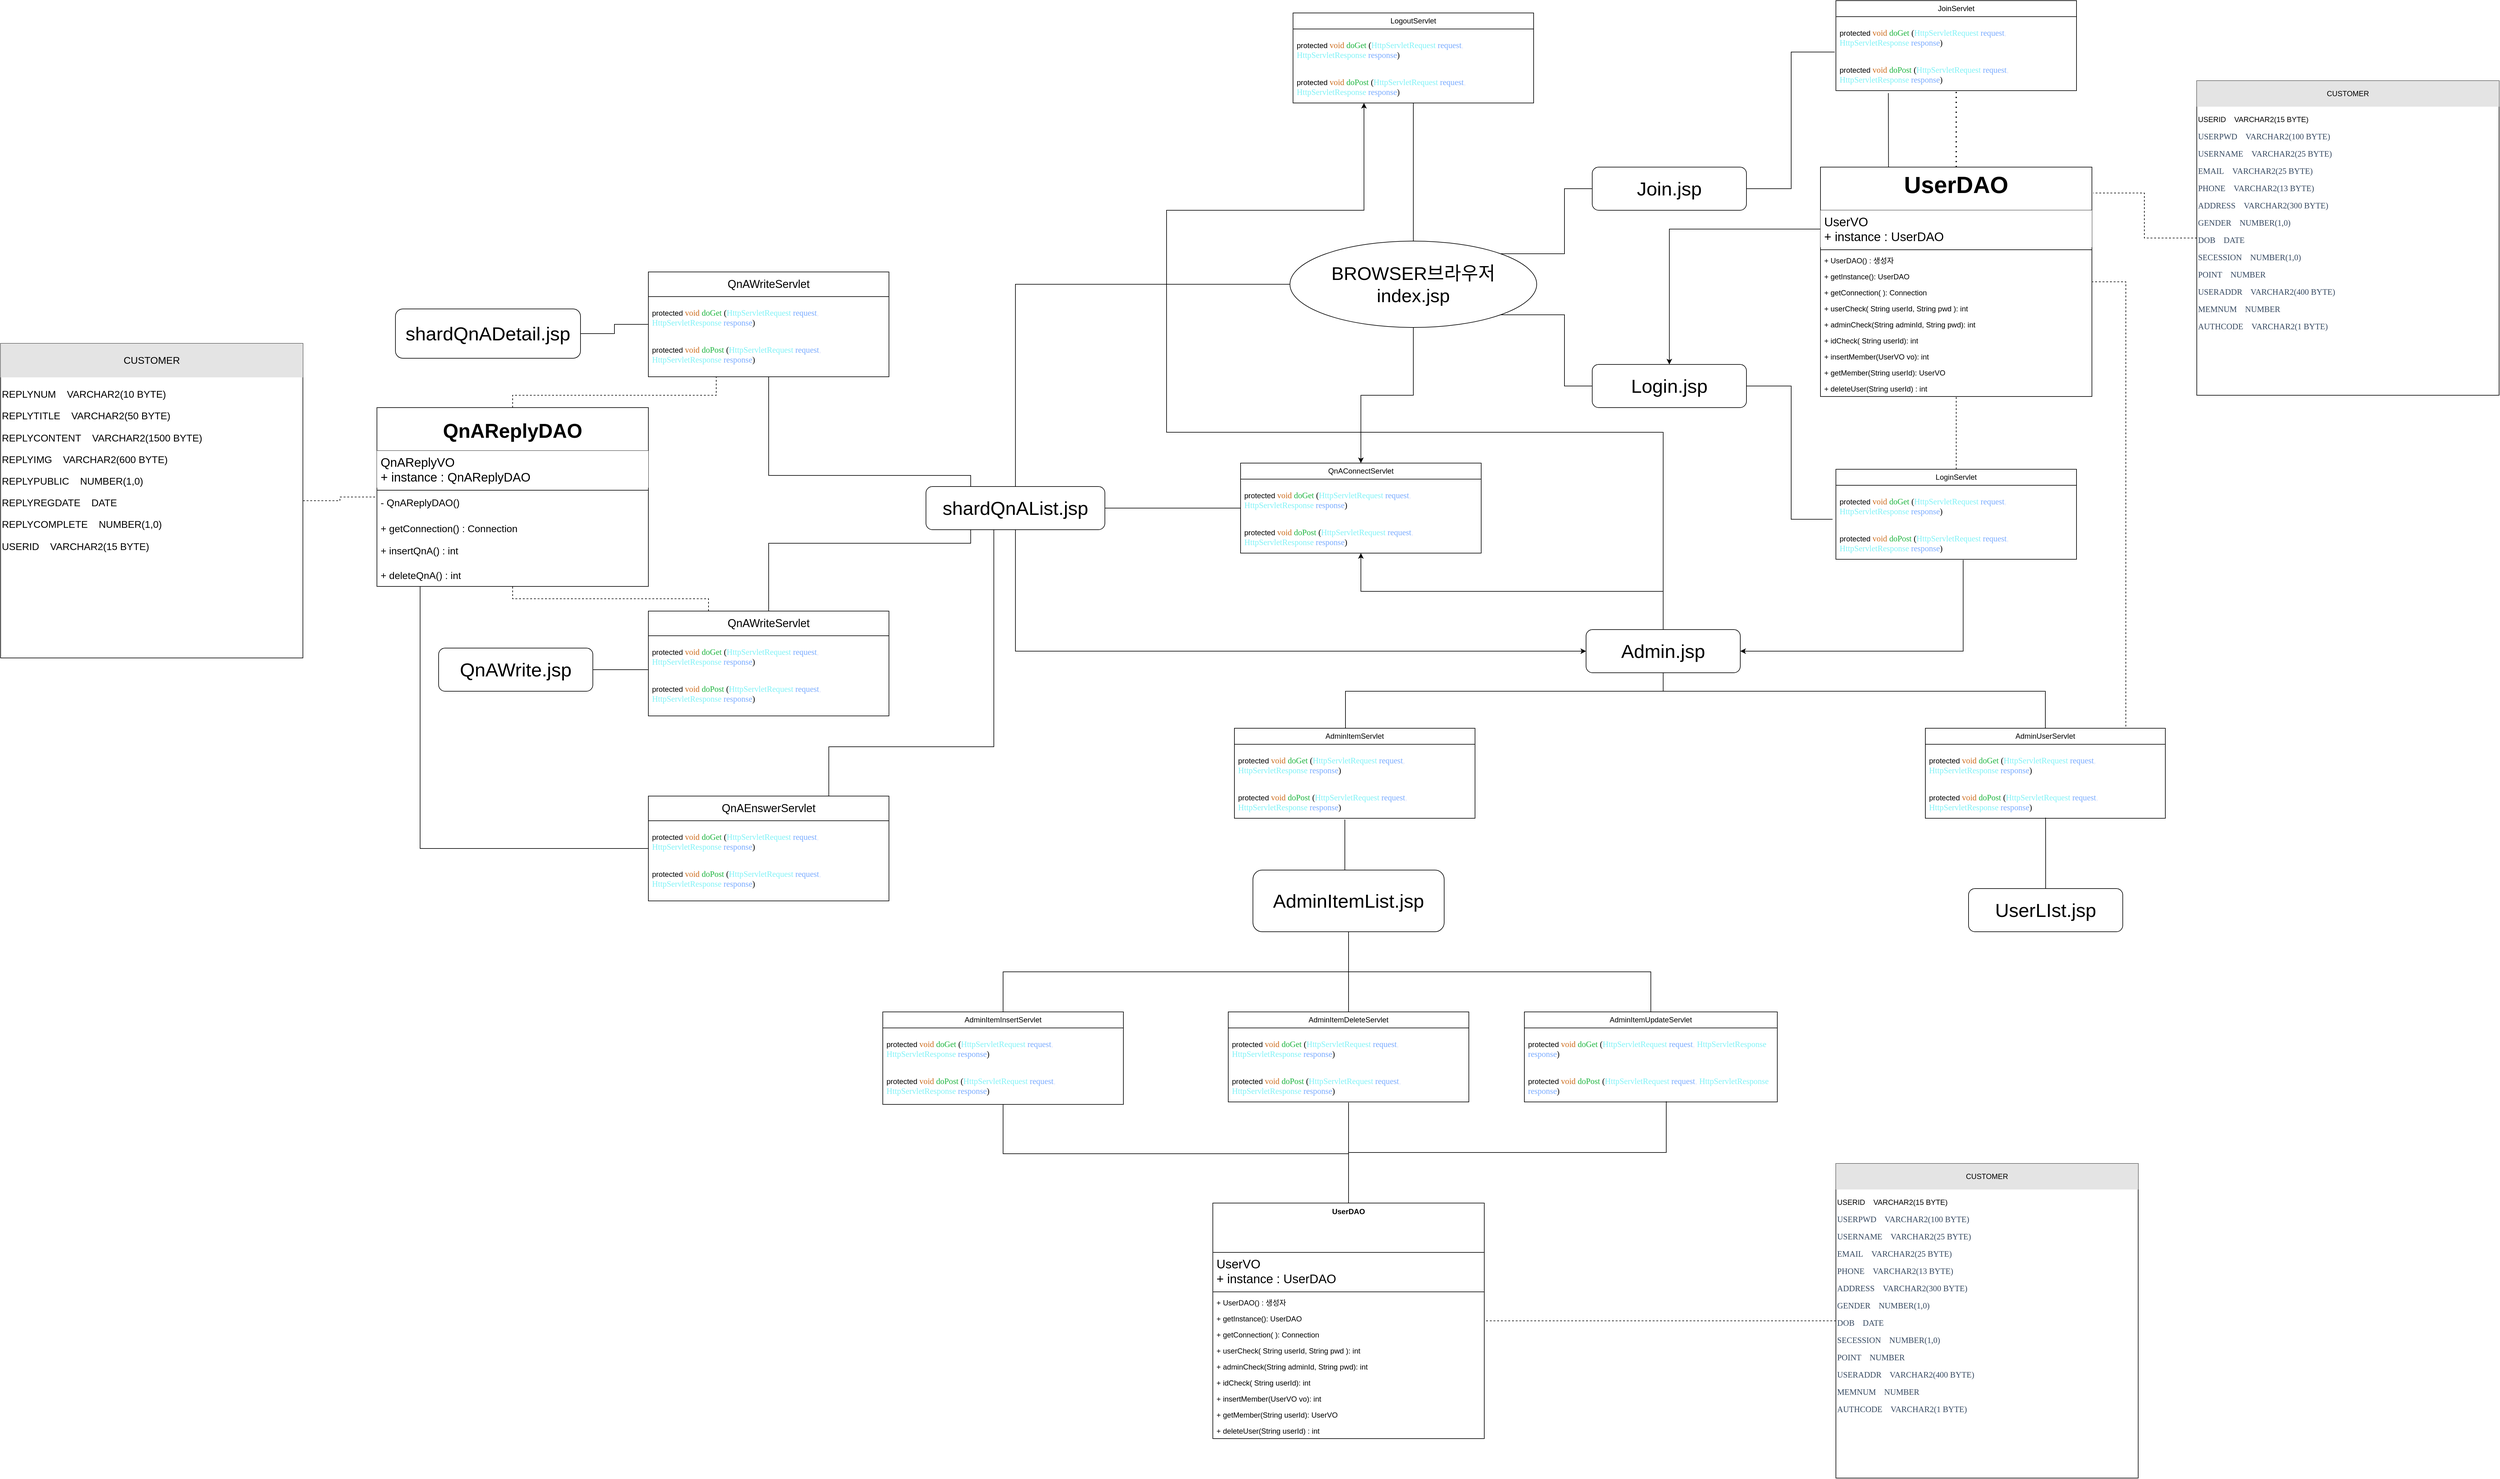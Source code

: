 <mxfile version="22.0.5" type="github">
  <diagram id="C5RBs43oDa-KdzZeNtuy" name="Page-1">
    <mxGraphModel dx="2440" dy="1306" grid="1" gridSize="10" guides="1" tooltips="1" connect="1" arrows="1" fold="1" page="1" pageScale="1" pageWidth="10000" pageHeight="10000" background="none" math="0" shadow="0">
      <root>
        <mxCell id="WIyWlLk6GJQsqaUBKTNV-0" />
        <mxCell id="WIyWlLk6GJQsqaUBKTNV-1" parent="WIyWlLk6GJQsqaUBKTNV-0" />
        <mxCell id="C-ua_Iigtk_Ro6W7pgL2-131" style="edgeStyle=orthogonalEdgeStyle;rounded=0;orthogonalLoop=1;jettySize=auto;html=1;exitX=0.5;exitY=0;exitDx=0;exitDy=0;startArrow=classic;startFill=1;endArrow=none;endFill=0;" edge="1" parent="WIyWlLk6GJQsqaUBKTNV-1" source="C-ua_Iigtk_Ro6W7pgL2-65">
          <mxGeometry relative="1" as="geometry">
            <mxPoint x="5260" y="1990" as="targetPoint" />
          </mxGeometry>
        </mxCell>
        <mxCell id="C-ua_Iigtk_Ro6W7pgL2-5" value="AdminItemServlet" style="swimlane;fontStyle=0;childLayout=stackLayout;horizontal=1;startSize=26;fillColor=none;horizontalStack=0;resizeParent=1;resizeParentMax=0;resizeLast=0;collapsible=1;marginBottom=0;whiteSpace=wrap;html=1;" vertex="1" parent="WIyWlLk6GJQsqaUBKTNV-1">
          <mxGeometry x="4200" y="3020" width="390" height="146" as="geometry" />
        </mxCell>
        <mxCell id="C-ua_Iigtk_Ro6W7pgL2-6" value="&lt;p data-pm-slice=&quot;1 1 [&amp;quot;tiptapChildEditor&amp;quot;,{&amp;quot;id&amp;quot;:&amp;quot;dc9b0feb-b4c9-43d0-a729-6b9075bb8845&amp;quot;,&amp;quot;shapeId&amp;quot;:&amp;quot;wDDD5ajjg7d&amp;quot;,&amp;quot;textId&amp;quot;:&amp;quot;functionSectionText&amp;quot;}]&quot;&gt;protected&lt;span style=&quot;color: rgb(217, 232, 247); font-size: 10pt; font-family: noto_regular&quot;&gt; &lt;/span&gt;&lt;span style=&quot;color: rgb(204, 108, 29); font-size: 10pt; font-family: noto_regular&quot;&gt;void&lt;/span&gt;&lt;span style=&quot;color: rgb(217, 232, 247); font-size: 10pt; font-family: noto_regular&quot;&gt; &lt;/span&gt;&lt;span style=&quot;color: rgb(30, 181, 64); font-size: 10pt; font-family: noto_regular&quot;&gt;doGet&lt;/span&gt;&lt;span style=&quot;color: rgb(249, 250, 244); font-size: 10pt; font-family: noto_regular&quot;&gt; &lt;/span&gt;&lt;span style=&quot;font-size: 10pt; font-family: noto_regular;&quot;&gt;(&lt;/span&gt;&lt;span style=&quot;color: rgb(128, 242, 246); font-size: 10pt; font-family: noto_regular&quot;&gt;HttpServletRequest&lt;/span&gt;&lt;span style=&quot;color: rgb(217, 232, 247); font-size: 10pt; font-family: noto_regular&quot;&gt; &lt;/span&gt;&lt;span style=&quot;color: rgb(121, 171, 255); font-size: 10pt; font-family: noto_regular&quot;&gt;request&lt;/span&gt;&lt;span style=&quot;color: rgb(230, 230, 250); font-size: 10pt; font-family: noto_regular&quot;&gt;,&lt;/span&gt;&lt;span style=&quot;color: rgb(217, 232, 247); font-size: 10pt; font-family: noto_regular&quot;&gt; &lt;/span&gt;&lt;span style=&quot;color: rgb(128, 242, 246); font-size: 10pt; font-family: noto_regular&quot;&gt;HttpServletResponse&lt;/span&gt;&lt;span style=&quot;color: rgb(217, 232, 247); font-size: 10pt; font-family: noto_regular&quot;&gt; &lt;/span&gt;&lt;span style=&quot;color: rgb(121, 171, 255); font-size: 10pt; font-family: noto_regular&quot;&gt;response&lt;/span&gt;&lt;span style=&quot;font-size: 10pt; font-family: noto_regular;&quot;&gt;)&lt;/span&gt;&lt;/p&gt;" style="text;strokeColor=none;fillColor=none;align=left;verticalAlign=top;spacingLeft=4;spacingRight=4;overflow=hidden;rotatable=0;points=[[0,0.5],[1,0.5]];portConstraint=eastwest;whiteSpace=wrap;html=1;" vertex="1" parent="C-ua_Iigtk_Ro6W7pgL2-5">
          <mxGeometry y="26" width="390" height="60" as="geometry" />
        </mxCell>
        <mxCell id="C-ua_Iigtk_Ro6W7pgL2-7" value="&lt;p data-pm-slice=&quot;1 1 [&amp;quot;tiptapChildEditor&amp;quot;,{&amp;quot;id&amp;quot;:&amp;quot;dc9b0feb-b4c9-43d0-a729-6b9075bb8845&amp;quot;,&amp;quot;shapeId&amp;quot;:&amp;quot;wDDD5ajjg7d&amp;quot;,&amp;quot;textId&amp;quot;:&amp;quot;functionSectionText&amp;quot;}]&quot;&gt;protected&lt;span style=&quot;color: rgb(217, 232, 247); font-size: 10pt; font-family: noto_regular&quot;&gt; &lt;/span&gt;&lt;span style=&quot;color: rgb(204, 108, 29); font-size: 10pt; font-family: noto_regular&quot;&gt;void&lt;/span&gt;&lt;span style=&quot;color: rgb(217, 232, 247); font-size: 10pt; font-family: noto_regular&quot;&gt; &lt;/span&gt;&lt;span style=&quot;color: rgb(30, 181, 64); font-size: 10pt; font-family: noto_regular&quot;&gt;doPost &lt;/span&gt;&lt;span style=&quot;font-size: 10pt; font-family: noto_regular;&quot;&gt;(&lt;/span&gt;&lt;span style=&quot;color: rgb(128, 242, 246); font-size: 10pt; font-family: noto_regular&quot;&gt;HttpServletRequest&lt;/span&gt;&lt;span style=&quot;color: rgb(217, 232, 247); font-size: 10pt; font-family: noto_regular&quot;&gt; &lt;/span&gt;&lt;span style=&quot;color: rgb(121, 171, 255); font-size: 10pt; font-family: noto_regular&quot;&gt;request&lt;/span&gt;&lt;span style=&quot;color: rgb(230, 230, 250); font-size: 10pt; font-family: noto_regular&quot;&gt;,&lt;/span&gt;&lt;span style=&quot;color: rgb(217, 232, 247); font-size: 10pt; font-family: noto_regular&quot;&gt; &lt;/span&gt;&lt;span style=&quot;color: rgb(128, 242, 246); font-size: 10pt; font-family: noto_regular&quot;&gt;HttpServletResponse&lt;/span&gt;&lt;span style=&quot;color: rgb(217, 232, 247); font-size: 10pt; font-family: noto_regular&quot;&gt; &lt;/span&gt;&lt;span style=&quot;color: rgb(121, 171, 255); font-size: 10pt; font-family: noto_regular&quot;&gt;response&lt;/span&gt;&lt;span style=&quot;font-size: 10pt; font-family: noto_regular;&quot;&gt;)&lt;/span&gt;&lt;/p&gt;" style="text;strokeColor=none;fillColor=none;align=left;verticalAlign=top;spacingLeft=4;spacingRight=4;overflow=hidden;rotatable=0;points=[[0,0.5],[1,0.5]];portConstraint=eastwest;whiteSpace=wrap;html=1;" vertex="1" parent="C-ua_Iigtk_Ro6W7pgL2-5">
          <mxGeometry y="86" width="390" height="60" as="geometry" />
        </mxCell>
        <mxCell id="C-ua_Iigtk_Ro6W7pgL2-9" value="QnAConnectServlet" style="swimlane;fontStyle=0;childLayout=stackLayout;horizontal=1;startSize=26;fillColor=none;horizontalStack=0;resizeParent=1;resizeParentMax=0;resizeLast=0;collapsible=1;marginBottom=0;whiteSpace=wrap;html=1;" vertex="1" parent="WIyWlLk6GJQsqaUBKTNV-1">
          <mxGeometry x="4210" y="2590" width="390" height="146" as="geometry" />
        </mxCell>
        <mxCell id="C-ua_Iigtk_Ro6W7pgL2-10" value="&lt;p data-pm-slice=&quot;1 1 [&amp;quot;tiptapChildEditor&amp;quot;,{&amp;quot;id&amp;quot;:&amp;quot;dc9b0feb-b4c9-43d0-a729-6b9075bb8845&amp;quot;,&amp;quot;shapeId&amp;quot;:&amp;quot;wDDD5ajjg7d&amp;quot;,&amp;quot;textId&amp;quot;:&amp;quot;functionSectionText&amp;quot;}]&quot;&gt;protected&lt;span style=&quot;color: rgb(217, 232, 247); font-size: 10pt; font-family: noto_regular&quot;&gt; &lt;/span&gt;&lt;span style=&quot;color: rgb(204, 108, 29); font-size: 10pt; font-family: noto_regular&quot;&gt;void&lt;/span&gt;&lt;span style=&quot;color: rgb(217, 232, 247); font-size: 10pt; font-family: noto_regular&quot;&gt; &lt;/span&gt;&lt;span style=&quot;color: rgb(30, 181, 64); font-size: 10pt; font-family: noto_regular&quot;&gt;doGet&lt;/span&gt;&lt;span style=&quot;color: rgb(249, 250, 244); font-size: 10pt; font-family: noto_regular&quot;&gt; &lt;/span&gt;&lt;span style=&quot;font-size: 10pt; font-family: noto_regular;&quot;&gt;(&lt;/span&gt;&lt;span style=&quot;color: rgb(128, 242, 246); font-size: 10pt; font-family: noto_regular&quot;&gt;HttpServletRequest&lt;/span&gt;&lt;span style=&quot;color: rgb(217, 232, 247); font-size: 10pt; font-family: noto_regular&quot;&gt; &lt;/span&gt;&lt;span style=&quot;color: rgb(121, 171, 255); font-size: 10pt; font-family: noto_regular&quot;&gt;request&lt;/span&gt;&lt;span style=&quot;color: rgb(230, 230, 250); font-size: 10pt; font-family: noto_regular&quot;&gt;,&lt;/span&gt;&lt;span style=&quot;color: rgb(217, 232, 247); font-size: 10pt; font-family: noto_regular&quot;&gt; &lt;/span&gt;&lt;span style=&quot;color: rgb(128, 242, 246); font-size: 10pt; font-family: noto_regular&quot;&gt;HttpServletResponse&lt;/span&gt;&lt;span style=&quot;color: rgb(217, 232, 247); font-size: 10pt; font-family: noto_regular&quot;&gt; &lt;/span&gt;&lt;span style=&quot;color: rgb(121, 171, 255); font-size: 10pt; font-family: noto_regular&quot;&gt;response&lt;/span&gt;&lt;span style=&quot;font-size: 10pt; font-family: noto_regular;&quot;&gt;)&lt;/span&gt;&lt;/p&gt;" style="text;strokeColor=none;fillColor=none;align=left;verticalAlign=top;spacingLeft=4;spacingRight=4;overflow=hidden;rotatable=0;points=[[0,0.5],[1,0.5]];portConstraint=eastwest;whiteSpace=wrap;html=1;" vertex="1" parent="C-ua_Iigtk_Ro6W7pgL2-9">
          <mxGeometry y="26" width="390" height="60" as="geometry" />
        </mxCell>
        <mxCell id="C-ua_Iigtk_Ro6W7pgL2-11" value="&lt;p data-pm-slice=&quot;1 1 [&amp;quot;tiptapChildEditor&amp;quot;,{&amp;quot;id&amp;quot;:&amp;quot;dc9b0feb-b4c9-43d0-a729-6b9075bb8845&amp;quot;,&amp;quot;shapeId&amp;quot;:&amp;quot;wDDD5ajjg7d&amp;quot;,&amp;quot;textId&amp;quot;:&amp;quot;functionSectionText&amp;quot;}]&quot;&gt;protected&lt;span style=&quot;color: rgb(217, 232, 247); font-size: 10pt; font-family: noto_regular&quot;&gt; &lt;/span&gt;&lt;span style=&quot;color: rgb(204, 108, 29); font-size: 10pt; font-family: noto_regular&quot;&gt;void&lt;/span&gt;&lt;span style=&quot;color: rgb(217, 232, 247); font-size: 10pt; font-family: noto_regular&quot;&gt; &lt;/span&gt;&lt;span style=&quot;color: rgb(30, 181, 64); font-size: 10pt; font-family: noto_regular&quot;&gt;doPost &lt;/span&gt;&lt;span style=&quot;font-size: 10pt; font-family: noto_regular;&quot;&gt;(&lt;/span&gt;&lt;span style=&quot;color: rgb(128, 242, 246); font-size: 10pt; font-family: noto_regular&quot;&gt;HttpServletRequest&lt;/span&gt;&lt;span style=&quot;color: rgb(217, 232, 247); font-size: 10pt; font-family: noto_regular&quot;&gt; &lt;/span&gt;&lt;span style=&quot;color: rgb(121, 171, 255); font-size: 10pt; font-family: noto_regular&quot;&gt;request&lt;/span&gt;&lt;span style=&quot;color: rgb(230, 230, 250); font-size: 10pt; font-family: noto_regular&quot;&gt;,&lt;/span&gt;&lt;span style=&quot;color: rgb(217, 232, 247); font-size: 10pt; font-family: noto_regular&quot;&gt; &lt;/span&gt;&lt;span style=&quot;color: rgb(128, 242, 246); font-size: 10pt; font-family: noto_regular&quot;&gt;HttpServletResponse&lt;/span&gt;&lt;span style=&quot;color: rgb(217, 232, 247); font-size: 10pt; font-family: noto_regular&quot;&gt; &lt;/span&gt;&lt;span style=&quot;color: rgb(121, 171, 255); font-size: 10pt; font-family: noto_regular&quot;&gt;response&lt;/span&gt;&lt;span style=&quot;font-size: 10pt; font-family: noto_regular;&quot;&gt;)&lt;/span&gt;&lt;/p&gt;" style="text;strokeColor=none;fillColor=none;align=left;verticalAlign=top;spacingLeft=4;spacingRight=4;overflow=hidden;rotatable=0;points=[[0,0.5],[1,0.5]];portConstraint=eastwest;whiteSpace=wrap;html=1;" vertex="1" parent="C-ua_Iigtk_Ro6W7pgL2-9">
          <mxGeometry y="86" width="390" height="60" as="geometry" />
        </mxCell>
        <mxCell id="C-ua_Iigtk_Ro6W7pgL2-12" value="AdminItemUpdateServlet" style="swimlane;fontStyle=0;childLayout=stackLayout;horizontal=1;startSize=26;fillColor=none;horizontalStack=0;resizeParent=1;resizeParentMax=0;resizeLast=0;collapsible=1;marginBottom=0;whiteSpace=wrap;html=1;" vertex="1" parent="WIyWlLk6GJQsqaUBKTNV-1">
          <mxGeometry x="4670" y="3480" width="410" height="146" as="geometry" />
        </mxCell>
        <mxCell id="C-ua_Iigtk_Ro6W7pgL2-13" value="&lt;p data-pm-slice=&quot;1 1 [&amp;quot;tiptapChildEditor&amp;quot;,{&amp;quot;id&amp;quot;:&amp;quot;dc9b0feb-b4c9-43d0-a729-6b9075bb8845&amp;quot;,&amp;quot;shapeId&amp;quot;:&amp;quot;wDDD5ajjg7d&amp;quot;,&amp;quot;textId&amp;quot;:&amp;quot;functionSectionText&amp;quot;}]&quot;&gt;protected&lt;span style=&quot;color: rgb(217, 232, 247); font-size: 10pt; font-family: noto_regular&quot;&gt; &lt;/span&gt;&lt;span style=&quot;color: rgb(204, 108, 29); font-size: 10pt; font-family: noto_regular&quot;&gt;void&lt;/span&gt;&lt;span style=&quot;color: rgb(217, 232, 247); font-size: 10pt; font-family: noto_regular&quot;&gt; &lt;/span&gt;&lt;span style=&quot;color: rgb(30, 181, 64); font-size: 10pt; font-family: noto_regular&quot;&gt;doGet&lt;/span&gt;&lt;span style=&quot;color: rgb(249, 250, 244); font-size: 10pt; font-family: noto_regular&quot;&gt; &lt;/span&gt;&lt;span style=&quot;font-size: 10pt; font-family: noto_regular;&quot;&gt;(&lt;/span&gt;&lt;span style=&quot;color: rgb(128, 242, 246); font-size: 10pt; font-family: noto_regular&quot;&gt;HttpServletRequest&lt;/span&gt;&lt;span style=&quot;color: rgb(217, 232, 247); font-size: 10pt; font-family: noto_regular&quot;&gt; &lt;/span&gt;&lt;span style=&quot;color: rgb(121, 171, 255); font-size: 10pt; font-family: noto_regular&quot;&gt;request&lt;/span&gt;&lt;span style=&quot;color: rgb(230, 230, 250); font-size: 10pt; font-family: noto_regular&quot;&gt;,&lt;/span&gt;&lt;span style=&quot;color: rgb(217, 232, 247); font-size: 10pt; font-family: noto_regular&quot;&gt; &lt;/span&gt;&lt;span style=&quot;color: rgb(128, 242, 246); font-size: 10pt; font-family: noto_regular&quot;&gt;HttpServletResponse&lt;/span&gt;&lt;span style=&quot;color: rgb(217, 232, 247); font-size: 10pt; font-family: noto_regular&quot;&gt; &lt;/span&gt;&lt;span style=&quot;color: rgb(121, 171, 255); font-size: 10pt; font-family: noto_regular&quot;&gt;response&lt;/span&gt;&lt;span style=&quot;font-size: 10pt; font-family: noto_regular;&quot;&gt;)&lt;/span&gt;&lt;/p&gt;" style="text;strokeColor=none;fillColor=none;align=left;verticalAlign=top;spacingLeft=4;spacingRight=4;overflow=hidden;rotatable=0;points=[[0,0.5],[1,0.5]];portConstraint=eastwest;whiteSpace=wrap;html=1;" vertex="1" parent="C-ua_Iigtk_Ro6W7pgL2-12">
          <mxGeometry y="26" width="410" height="60" as="geometry" />
        </mxCell>
        <mxCell id="C-ua_Iigtk_Ro6W7pgL2-14" value="&lt;p data-pm-slice=&quot;1 1 [&amp;quot;tiptapChildEditor&amp;quot;,{&amp;quot;id&amp;quot;:&amp;quot;dc9b0feb-b4c9-43d0-a729-6b9075bb8845&amp;quot;,&amp;quot;shapeId&amp;quot;:&amp;quot;wDDD5ajjg7d&amp;quot;,&amp;quot;textId&amp;quot;:&amp;quot;functionSectionText&amp;quot;}]&quot;&gt;protected&lt;span style=&quot;color: rgb(217, 232, 247); font-size: 10pt; font-family: noto_regular&quot;&gt; &lt;/span&gt;&lt;span style=&quot;color: rgb(204, 108, 29); font-size: 10pt; font-family: noto_regular&quot;&gt;void&lt;/span&gt;&lt;span style=&quot;color: rgb(217, 232, 247); font-size: 10pt; font-family: noto_regular&quot;&gt; &lt;/span&gt;&lt;span style=&quot;color: rgb(30, 181, 64); font-size: 10pt; font-family: noto_regular&quot;&gt;doPost &lt;/span&gt;&lt;span style=&quot;font-size: 10pt; font-family: noto_regular;&quot;&gt;(&lt;/span&gt;&lt;span style=&quot;color: rgb(128, 242, 246); font-size: 10pt; font-family: noto_regular&quot;&gt;HttpServletRequest&lt;/span&gt;&lt;span style=&quot;color: rgb(217, 232, 247); font-size: 10pt; font-family: noto_regular&quot;&gt; &lt;/span&gt;&lt;span style=&quot;color: rgb(121, 171, 255); font-size: 10pt; font-family: noto_regular&quot;&gt;request&lt;/span&gt;&lt;span style=&quot;color: rgb(230, 230, 250); font-size: 10pt; font-family: noto_regular&quot;&gt;,&lt;/span&gt;&lt;span style=&quot;color: rgb(217, 232, 247); font-size: 10pt; font-family: noto_regular&quot;&gt; &lt;/span&gt;&lt;span style=&quot;color: rgb(128, 242, 246); font-size: 10pt; font-family: noto_regular&quot;&gt;HttpServletResponse&lt;/span&gt;&lt;span style=&quot;color: rgb(217, 232, 247); font-size: 10pt; font-family: noto_regular&quot;&gt; &lt;/span&gt;&lt;span style=&quot;color: rgb(121, 171, 255); font-size: 10pt; font-family: noto_regular&quot;&gt;response&lt;/span&gt;&lt;span style=&quot;font-size: 10pt; font-family: noto_regular;&quot;&gt;)&lt;/span&gt;&lt;/p&gt;" style="text;strokeColor=none;fillColor=none;align=left;verticalAlign=top;spacingLeft=4;spacingRight=4;overflow=hidden;rotatable=0;points=[[0,0.5],[1,0.5]];portConstraint=eastwest;whiteSpace=wrap;html=1;" vertex="1" parent="C-ua_Iigtk_Ro6W7pgL2-12">
          <mxGeometry y="86" width="410" height="60" as="geometry" />
        </mxCell>
        <mxCell id="C-ua_Iigtk_Ro6W7pgL2-134" style="edgeStyle=orthogonalEdgeStyle;rounded=0;orthogonalLoop=1;jettySize=auto;html=1;exitX=0.5;exitY=0;exitDx=0;exitDy=0;dashed=1;endArrow=none;endFill=0;" edge="1" parent="WIyWlLk6GJQsqaUBKTNV-1" source="C-ua_Iigtk_Ro6W7pgL2-15" target="C-ua_Iigtk_Ro6W7pgL2-79">
          <mxGeometry relative="1" as="geometry" />
        </mxCell>
        <mxCell id="C-ua_Iigtk_Ro6W7pgL2-15" value="LoginServlet" style="swimlane;fontStyle=0;childLayout=stackLayout;horizontal=1;startSize=26;fillColor=none;horizontalStack=0;resizeParent=1;resizeParentMax=0;resizeLast=0;collapsible=1;marginBottom=0;whiteSpace=wrap;html=1;" vertex="1" parent="WIyWlLk6GJQsqaUBKTNV-1">
          <mxGeometry x="5175" y="2600" width="390" height="146" as="geometry" />
        </mxCell>
        <mxCell id="C-ua_Iigtk_Ro6W7pgL2-16" value="&lt;p data-pm-slice=&quot;1 1 [&amp;quot;tiptapChildEditor&amp;quot;,{&amp;quot;id&amp;quot;:&amp;quot;dc9b0feb-b4c9-43d0-a729-6b9075bb8845&amp;quot;,&amp;quot;shapeId&amp;quot;:&amp;quot;wDDD5ajjg7d&amp;quot;,&amp;quot;textId&amp;quot;:&amp;quot;functionSectionText&amp;quot;}]&quot;&gt;protected&lt;span style=&quot;color: rgb(217, 232, 247); font-size: 10pt; font-family: noto_regular&quot;&gt; &lt;/span&gt;&lt;span style=&quot;color: rgb(204, 108, 29); font-size: 10pt; font-family: noto_regular&quot;&gt;void&lt;/span&gt;&lt;span style=&quot;color: rgb(217, 232, 247); font-size: 10pt; font-family: noto_regular&quot;&gt; &lt;/span&gt;&lt;span style=&quot;color: rgb(30, 181, 64); font-size: 10pt; font-family: noto_regular&quot;&gt;doGet&lt;/span&gt;&lt;span style=&quot;color: rgb(249, 250, 244); font-size: 10pt; font-family: noto_regular&quot;&gt; &lt;/span&gt;&lt;span style=&quot;font-size: 10pt; font-family: noto_regular;&quot;&gt;(&lt;/span&gt;&lt;span style=&quot;color: rgb(128, 242, 246); font-size: 10pt; font-family: noto_regular&quot;&gt;HttpServletRequest&lt;/span&gt;&lt;span style=&quot;color: rgb(217, 232, 247); font-size: 10pt; font-family: noto_regular&quot;&gt; &lt;/span&gt;&lt;span style=&quot;color: rgb(121, 171, 255); font-size: 10pt; font-family: noto_regular&quot;&gt;request&lt;/span&gt;&lt;span style=&quot;color: rgb(230, 230, 250); font-size: 10pt; font-family: noto_regular&quot;&gt;,&lt;/span&gt;&lt;span style=&quot;color: rgb(217, 232, 247); font-size: 10pt; font-family: noto_regular&quot;&gt; &lt;/span&gt;&lt;span style=&quot;color: rgb(128, 242, 246); font-size: 10pt; font-family: noto_regular&quot;&gt;HttpServletResponse&lt;/span&gt;&lt;span style=&quot;color: rgb(217, 232, 247); font-size: 10pt; font-family: noto_regular&quot;&gt; &lt;/span&gt;&lt;span style=&quot;color: rgb(121, 171, 255); font-size: 10pt; font-family: noto_regular&quot;&gt;response&lt;/span&gt;&lt;span style=&quot;font-size: 10pt; font-family: noto_regular;&quot;&gt;)&lt;/span&gt;&lt;/p&gt;" style="text;strokeColor=none;fillColor=none;align=left;verticalAlign=top;spacingLeft=4;spacingRight=4;overflow=hidden;rotatable=0;points=[[0,0.5],[1,0.5]];portConstraint=eastwest;whiteSpace=wrap;html=1;" vertex="1" parent="C-ua_Iigtk_Ro6W7pgL2-15">
          <mxGeometry y="26" width="390" height="60" as="geometry" />
        </mxCell>
        <mxCell id="C-ua_Iigtk_Ro6W7pgL2-17" value="&lt;p data-pm-slice=&quot;1 1 [&amp;quot;tiptapChildEditor&amp;quot;,{&amp;quot;id&amp;quot;:&amp;quot;dc9b0feb-b4c9-43d0-a729-6b9075bb8845&amp;quot;,&amp;quot;shapeId&amp;quot;:&amp;quot;wDDD5ajjg7d&amp;quot;,&amp;quot;textId&amp;quot;:&amp;quot;functionSectionText&amp;quot;}]&quot;&gt;protected&lt;span style=&quot;color: rgb(217, 232, 247); font-size: 10pt; font-family: noto_regular&quot;&gt; &lt;/span&gt;&lt;span style=&quot;color: rgb(204, 108, 29); font-size: 10pt; font-family: noto_regular&quot;&gt;void&lt;/span&gt;&lt;span style=&quot;color: rgb(217, 232, 247); font-size: 10pt; font-family: noto_regular&quot;&gt; &lt;/span&gt;&lt;span style=&quot;color: rgb(30, 181, 64); font-size: 10pt; font-family: noto_regular&quot;&gt;doPost &lt;/span&gt;&lt;span style=&quot;font-size: 10pt; font-family: noto_regular;&quot;&gt;(&lt;/span&gt;&lt;span style=&quot;color: rgb(128, 242, 246); font-size: 10pt; font-family: noto_regular&quot;&gt;HttpServletRequest&lt;/span&gt;&lt;span style=&quot;color: rgb(217, 232, 247); font-size: 10pt; font-family: noto_regular&quot;&gt; &lt;/span&gt;&lt;span style=&quot;color: rgb(121, 171, 255); font-size: 10pt; font-family: noto_regular&quot;&gt;request&lt;/span&gt;&lt;span style=&quot;color: rgb(230, 230, 250); font-size: 10pt; font-family: noto_regular&quot;&gt;,&lt;/span&gt;&lt;span style=&quot;color: rgb(217, 232, 247); font-size: 10pt; font-family: noto_regular&quot;&gt; &lt;/span&gt;&lt;span style=&quot;color: rgb(128, 242, 246); font-size: 10pt; font-family: noto_regular&quot;&gt;HttpServletResponse&lt;/span&gt;&lt;span style=&quot;color: rgb(217, 232, 247); font-size: 10pt; font-family: noto_regular&quot;&gt; &lt;/span&gt;&lt;span style=&quot;color: rgb(121, 171, 255); font-size: 10pt; font-family: noto_regular&quot;&gt;response&lt;/span&gt;&lt;span style=&quot;font-size: 10pt; font-family: noto_regular;&quot;&gt;)&lt;/span&gt;&lt;/p&gt;" style="text;strokeColor=none;fillColor=none;align=left;verticalAlign=top;spacingLeft=4;spacingRight=4;overflow=hidden;rotatable=0;points=[[0,0.5],[1,0.5]];portConstraint=eastwest;whiteSpace=wrap;html=1;" vertex="1" parent="C-ua_Iigtk_Ro6W7pgL2-15">
          <mxGeometry y="86" width="390" height="60" as="geometry" />
        </mxCell>
        <mxCell id="C-ua_Iigtk_Ro6W7pgL2-18" value="LogoutServlet" style="swimlane;fontStyle=0;childLayout=stackLayout;horizontal=1;startSize=26;fillColor=none;horizontalStack=0;resizeParent=1;resizeParentMax=0;resizeLast=0;collapsible=1;marginBottom=0;whiteSpace=wrap;html=1;" vertex="1" parent="WIyWlLk6GJQsqaUBKTNV-1">
          <mxGeometry x="4295" y="1860" width="390" height="146" as="geometry" />
        </mxCell>
        <mxCell id="C-ua_Iigtk_Ro6W7pgL2-19" value="&lt;p data-pm-slice=&quot;1 1 [&amp;quot;tiptapChildEditor&amp;quot;,{&amp;quot;id&amp;quot;:&amp;quot;dc9b0feb-b4c9-43d0-a729-6b9075bb8845&amp;quot;,&amp;quot;shapeId&amp;quot;:&amp;quot;wDDD5ajjg7d&amp;quot;,&amp;quot;textId&amp;quot;:&amp;quot;functionSectionText&amp;quot;}]&quot;&gt;protected&lt;span style=&quot;color: rgb(217, 232, 247); font-size: 10pt; font-family: noto_regular&quot;&gt; &lt;/span&gt;&lt;span style=&quot;color: rgb(204, 108, 29); font-size: 10pt; font-family: noto_regular&quot;&gt;void&lt;/span&gt;&lt;span style=&quot;color: rgb(217, 232, 247); font-size: 10pt; font-family: noto_regular&quot;&gt; &lt;/span&gt;&lt;span style=&quot;color: rgb(30, 181, 64); font-size: 10pt; font-family: noto_regular&quot;&gt;doGet&lt;/span&gt;&lt;span style=&quot;color: rgb(249, 250, 244); font-size: 10pt; font-family: noto_regular&quot;&gt; &lt;/span&gt;&lt;span style=&quot;font-size: 10pt; font-family: noto_regular;&quot;&gt;(&lt;/span&gt;&lt;span style=&quot;color: rgb(128, 242, 246); font-size: 10pt; font-family: noto_regular&quot;&gt;HttpServletRequest&lt;/span&gt;&lt;span style=&quot;color: rgb(217, 232, 247); font-size: 10pt; font-family: noto_regular&quot;&gt; &lt;/span&gt;&lt;span style=&quot;color: rgb(121, 171, 255); font-size: 10pt; font-family: noto_regular&quot;&gt;request&lt;/span&gt;&lt;span style=&quot;color: rgb(230, 230, 250); font-size: 10pt; font-family: noto_regular&quot;&gt;,&lt;/span&gt;&lt;span style=&quot;color: rgb(217, 232, 247); font-size: 10pt; font-family: noto_regular&quot;&gt; &lt;/span&gt;&lt;span style=&quot;color: rgb(128, 242, 246); font-size: 10pt; font-family: noto_regular&quot;&gt;HttpServletResponse&lt;/span&gt;&lt;span style=&quot;color: rgb(217, 232, 247); font-size: 10pt; font-family: noto_regular&quot;&gt; &lt;/span&gt;&lt;span style=&quot;color: rgb(121, 171, 255); font-size: 10pt; font-family: noto_regular&quot;&gt;response&lt;/span&gt;&lt;span style=&quot;font-size: 10pt; font-family: noto_regular;&quot;&gt;)&lt;/span&gt;&lt;/p&gt;" style="text;strokeColor=none;fillColor=none;align=left;verticalAlign=top;spacingLeft=4;spacingRight=4;overflow=hidden;rotatable=0;points=[[0,0.5],[1,0.5]];portConstraint=eastwest;whiteSpace=wrap;html=1;" vertex="1" parent="C-ua_Iigtk_Ro6W7pgL2-18">
          <mxGeometry y="26" width="390" height="60" as="geometry" />
        </mxCell>
        <mxCell id="C-ua_Iigtk_Ro6W7pgL2-20" value="&lt;p data-pm-slice=&quot;1 1 [&amp;quot;tiptapChildEditor&amp;quot;,{&amp;quot;id&amp;quot;:&amp;quot;dc9b0feb-b4c9-43d0-a729-6b9075bb8845&amp;quot;,&amp;quot;shapeId&amp;quot;:&amp;quot;wDDD5ajjg7d&amp;quot;,&amp;quot;textId&amp;quot;:&amp;quot;functionSectionText&amp;quot;}]&quot;&gt;protected&lt;span style=&quot;color: rgb(217, 232, 247); font-size: 10pt; font-family: noto_regular&quot;&gt; &lt;/span&gt;&lt;span style=&quot;color: rgb(204, 108, 29); font-size: 10pt; font-family: noto_regular&quot;&gt;void&lt;/span&gt;&lt;span style=&quot;color: rgb(217, 232, 247); font-size: 10pt; font-family: noto_regular&quot;&gt; &lt;/span&gt;&lt;span style=&quot;color: rgb(30, 181, 64); font-size: 10pt; font-family: noto_regular&quot;&gt;doPost &lt;/span&gt;&lt;span style=&quot;font-size: 10pt; font-family: noto_regular;&quot;&gt;(&lt;/span&gt;&lt;span style=&quot;color: rgb(128, 242, 246); font-size: 10pt; font-family: noto_regular&quot;&gt;HttpServletRequest&lt;/span&gt;&lt;span style=&quot;color: rgb(217, 232, 247); font-size: 10pt; font-family: noto_regular&quot;&gt; &lt;/span&gt;&lt;span style=&quot;color: rgb(121, 171, 255); font-size: 10pt; font-family: noto_regular&quot;&gt;request&lt;/span&gt;&lt;span style=&quot;color: rgb(230, 230, 250); font-size: 10pt; font-family: noto_regular&quot;&gt;,&lt;/span&gt;&lt;span style=&quot;color: rgb(217, 232, 247); font-size: 10pt; font-family: noto_regular&quot;&gt; &lt;/span&gt;&lt;span style=&quot;color: rgb(128, 242, 246); font-size: 10pt; font-family: noto_regular&quot;&gt;HttpServletResponse&lt;/span&gt;&lt;span style=&quot;color: rgb(217, 232, 247); font-size: 10pt; font-family: noto_regular&quot;&gt; &lt;/span&gt;&lt;span style=&quot;color: rgb(121, 171, 255); font-size: 10pt; font-family: noto_regular&quot;&gt;response&lt;/span&gt;&lt;span style=&quot;font-size: 10pt; font-family: noto_regular;&quot;&gt;)&lt;/span&gt;&lt;/p&gt;" style="text;strokeColor=none;fillColor=none;align=left;verticalAlign=top;spacingLeft=4;spacingRight=4;overflow=hidden;rotatable=0;points=[[0,0.5],[1,0.5]];portConstraint=eastwest;whiteSpace=wrap;html=1;" vertex="1" parent="C-ua_Iigtk_Ro6W7pgL2-18">
          <mxGeometry y="86" width="390" height="60" as="geometry" />
        </mxCell>
        <mxCell id="C-ua_Iigtk_Ro6W7pgL2-21" value="JoinServlet" style="swimlane;fontStyle=0;childLayout=stackLayout;horizontal=1;startSize=26;fillColor=none;horizontalStack=0;resizeParent=1;resizeParentMax=0;resizeLast=0;collapsible=1;marginBottom=0;whiteSpace=wrap;html=1;" vertex="1" parent="WIyWlLk6GJQsqaUBKTNV-1">
          <mxGeometry x="5175" y="1840" width="390" height="146" as="geometry" />
        </mxCell>
        <mxCell id="C-ua_Iigtk_Ro6W7pgL2-22" value="&lt;p data-pm-slice=&quot;1 1 [&amp;quot;tiptapChildEditor&amp;quot;,{&amp;quot;id&amp;quot;:&amp;quot;dc9b0feb-b4c9-43d0-a729-6b9075bb8845&amp;quot;,&amp;quot;shapeId&amp;quot;:&amp;quot;wDDD5ajjg7d&amp;quot;,&amp;quot;textId&amp;quot;:&amp;quot;functionSectionText&amp;quot;}]&quot;&gt;protected&lt;span style=&quot;color: rgb(217, 232, 247); font-size: 10pt; font-family: noto_regular&quot;&gt; &lt;/span&gt;&lt;span style=&quot;color: rgb(204, 108, 29); font-size: 10pt; font-family: noto_regular&quot;&gt;void&lt;/span&gt;&lt;span style=&quot;color: rgb(217, 232, 247); font-size: 10pt; font-family: noto_regular&quot;&gt; &lt;/span&gt;&lt;span style=&quot;color: rgb(30, 181, 64); font-size: 10pt; font-family: noto_regular&quot;&gt;doGet&lt;/span&gt;&lt;span style=&quot;color: rgb(249, 250, 244); font-size: 10pt; font-family: noto_regular&quot;&gt; &lt;/span&gt;&lt;span style=&quot;font-size: 10pt; font-family: noto_regular;&quot;&gt;(&lt;/span&gt;&lt;span style=&quot;color: rgb(128, 242, 246); font-size: 10pt; font-family: noto_regular&quot;&gt;HttpServletRequest&lt;/span&gt;&lt;span style=&quot;color: rgb(217, 232, 247); font-size: 10pt; font-family: noto_regular&quot;&gt; &lt;/span&gt;&lt;span style=&quot;color: rgb(121, 171, 255); font-size: 10pt; font-family: noto_regular&quot;&gt;request&lt;/span&gt;&lt;span style=&quot;color: rgb(230, 230, 250); font-size: 10pt; font-family: noto_regular&quot;&gt;,&lt;/span&gt;&lt;span style=&quot;color: rgb(217, 232, 247); font-size: 10pt; font-family: noto_regular&quot;&gt; &lt;/span&gt;&lt;span style=&quot;color: rgb(128, 242, 246); font-size: 10pt; font-family: noto_regular&quot;&gt;HttpServletResponse&lt;/span&gt;&lt;span style=&quot;color: rgb(217, 232, 247); font-size: 10pt; font-family: noto_regular&quot;&gt; &lt;/span&gt;&lt;span style=&quot;color: rgb(121, 171, 255); font-size: 10pt; font-family: noto_regular&quot;&gt;response&lt;/span&gt;&lt;span style=&quot;font-size: 10pt; font-family: noto_regular;&quot;&gt;)&lt;/span&gt;&lt;/p&gt;" style="text;strokeColor=none;fillColor=none;align=left;verticalAlign=top;spacingLeft=4;spacingRight=4;overflow=hidden;rotatable=0;points=[[0,0.5],[1,0.5]];portConstraint=eastwest;whiteSpace=wrap;html=1;" vertex="1" parent="C-ua_Iigtk_Ro6W7pgL2-21">
          <mxGeometry y="26" width="390" height="60" as="geometry" />
        </mxCell>
        <mxCell id="C-ua_Iigtk_Ro6W7pgL2-23" value="&lt;p data-pm-slice=&quot;1 1 [&amp;quot;tiptapChildEditor&amp;quot;,{&amp;quot;id&amp;quot;:&amp;quot;dc9b0feb-b4c9-43d0-a729-6b9075bb8845&amp;quot;,&amp;quot;shapeId&amp;quot;:&amp;quot;wDDD5ajjg7d&amp;quot;,&amp;quot;textId&amp;quot;:&amp;quot;functionSectionText&amp;quot;}]&quot;&gt;protected&lt;span style=&quot;color: rgb(217, 232, 247); font-size: 10pt; font-family: noto_regular&quot;&gt; &lt;/span&gt;&lt;span style=&quot;color: rgb(204, 108, 29); font-size: 10pt; font-family: noto_regular&quot;&gt;void&lt;/span&gt;&lt;span style=&quot;color: rgb(217, 232, 247); font-size: 10pt; font-family: noto_regular&quot;&gt; &lt;/span&gt;&lt;span style=&quot;color: rgb(30, 181, 64); font-size: 10pt; font-family: noto_regular&quot;&gt;doPost &lt;/span&gt;&lt;span style=&quot;font-size: 10pt; font-family: noto_regular;&quot;&gt;(&lt;/span&gt;&lt;span style=&quot;color: rgb(128, 242, 246); font-size: 10pt; font-family: noto_regular&quot;&gt;HttpServletRequest&lt;/span&gt;&lt;span style=&quot;color: rgb(217, 232, 247); font-size: 10pt; font-family: noto_regular&quot;&gt; &lt;/span&gt;&lt;span style=&quot;color: rgb(121, 171, 255); font-size: 10pt; font-family: noto_regular&quot;&gt;request&lt;/span&gt;&lt;span style=&quot;color: rgb(230, 230, 250); font-size: 10pt; font-family: noto_regular&quot;&gt;,&lt;/span&gt;&lt;span style=&quot;color: rgb(217, 232, 247); font-size: 10pt; font-family: noto_regular&quot;&gt; &lt;/span&gt;&lt;span style=&quot;color: rgb(128, 242, 246); font-size: 10pt; font-family: noto_regular&quot;&gt;HttpServletResponse&lt;/span&gt;&lt;span style=&quot;color: rgb(217, 232, 247); font-size: 10pt; font-family: noto_regular&quot;&gt; &lt;/span&gt;&lt;span style=&quot;color: rgb(121, 171, 255); font-size: 10pt; font-family: noto_regular&quot;&gt;response&lt;/span&gt;&lt;span style=&quot;font-size: 10pt; font-family: noto_regular;&quot;&gt;)&lt;/span&gt;&lt;/p&gt;" style="text;strokeColor=none;fillColor=none;align=left;verticalAlign=top;spacingLeft=4;spacingRight=4;overflow=hidden;rotatable=0;points=[[0,0.5],[1,0.5]];portConstraint=eastwest;whiteSpace=wrap;html=1;" vertex="1" parent="C-ua_Iigtk_Ro6W7pgL2-21">
          <mxGeometry y="86" width="390" height="60" as="geometry" />
        </mxCell>
        <mxCell id="C-ua_Iigtk_Ro6W7pgL2-169" style="edgeStyle=orthogonalEdgeStyle;rounded=0;orthogonalLoop=1;jettySize=auto;html=1;exitX=0.25;exitY=0;exitDx=0;exitDy=0;dashed=1;endArrow=none;endFill=0;" edge="1" parent="WIyWlLk6GJQsqaUBKTNV-1" source="C-ua_Iigtk_Ro6W7pgL2-24" target="C-ua_Iigtk_Ro6W7pgL2-149">
          <mxGeometry relative="1" as="geometry" />
        </mxCell>
        <mxCell id="C-ua_Iigtk_Ro6W7pgL2-24" value="&lt;font style=&quot;font-size: 18px;&quot;&gt;QnAWriteServlet&lt;/font&gt;" style="swimlane;fontStyle=0;childLayout=stackLayout;horizontal=1;startSize=40;fillColor=none;horizontalStack=0;resizeParent=1;resizeParentMax=0;resizeLast=0;collapsible=1;marginBottom=0;whiteSpace=wrap;html=1;" vertex="1" parent="WIyWlLk6GJQsqaUBKTNV-1">
          <mxGeometry x="3250" y="2830" width="390" height="170" as="geometry" />
        </mxCell>
        <mxCell id="C-ua_Iigtk_Ro6W7pgL2-25" value="&lt;p data-pm-slice=&quot;1 1 [&amp;quot;tiptapChildEditor&amp;quot;,{&amp;quot;id&amp;quot;:&amp;quot;dc9b0feb-b4c9-43d0-a729-6b9075bb8845&amp;quot;,&amp;quot;shapeId&amp;quot;:&amp;quot;wDDD5ajjg7d&amp;quot;,&amp;quot;textId&amp;quot;:&amp;quot;functionSectionText&amp;quot;}]&quot;&gt;protected&lt;span style=&quot;color: rgb(217, 232, 247); font-size: 10pt; font-family: noto_regular&quot;&gt; &lt;/span&gt;&lt;span style=&quot;color: rgb(204, 108, 29); font-size: 10pt; font-family: noto_regular&quot;&gt;void&lt;/span&gt;&lt;span style=&quot;color: rgb(217, 232, 247); font-size: 10pt; font-family: noto_regular&quot;&gt; &lt;/span&gt;&lt;span style=&quot;color: rgb(30, 181, 64); font-size: 10pt; font-family: noto_regular&quot;&gt;doGet&lt;/span&gt;&lt;span style=&quot;color: rgb(249, 250, 244); font-size: 10pt; font-family: noto_regular&quot;&gt; &lt;/span&gt;&lt;span style=&quot;font-size: 10pt; font-family: noto_regular;&quot;&gt;(&lt;/span&gt;&lt;span style=&quot;color: rgb(128, 242, 246); font-size: 10pt; font-family: noto_regular&quot;&gt;HttpServletRequest&lt;/span&gt;&lt;span style=&quot;color: rgb(217, 232, 247); font-size: 10pt; font-family: noto_regular&quot;&gt; &lt;/span&gt;&lt;span style=&quot;color: rgb(121, 171, 255); font-size: 10pt; font-family: noto_regular&quot;&gt;request&lt;/span&gt;&lt;span style=&quot;color: rgb(230, 230, 250); font-size: 10pt; font-family: noto_regular&quot;&gt;,&lt;/span&gt;&lt;span style=&quot;color: rgb(217, 232, 247); font-size: 10pt; font-family: noto_regular&quot;&gt; &lt;/span&gt;&lt;span style=&quot;color: rgb(128, 242, 246); font-size: 10pt; font-family: noto_regular&quot;&gt;HttpServletResponse&lt;/span&gt;&lt;span style=&quot;color: rgb(217, 232, 247); font-size: 10pt; font-family: noto_regular&quot;&gt; &lt;/span&gt;&lt;span style=&quot;color: rgb(121, 171, 255); font-size: 10pt; font-family: noto_regular&quot;&gt;response&lt;/span&gt;&lt;span style=&quot;font-size: 10pt; font-family: noto_regular;&quot;&gt;)&lt;/span&gt;&lt;/p&gt;" style="text;strokeColor=none;fillColor=none;align=left;verticalAlign=top;spacingLeft=4;spacingRight=4;overflow=hidden;rotatable=0;points=[[0,0.5],[1,0.5]];portConstraint=eastwest;whiteSpace=wrap;html=1;" vertex="1" parent="C-ua_Iigtk_Ro6W7pgL2-24">
          <mxGeometry y="40" width="390" height="60" as="geometry" />
        </mxCell>
        <mxCell id="C-ua_Iigtk_Ro6W7pgL2-26" value="&lt;p data-pm-slice=&quot;1 1 [&amp;quot;tiptapChildEditor&amp;quot;,{&amp;quot;id&amp;quot;:&amp;quot;dc9b0feb-b4c9-43d0-a729-6b9075bb8845&amp;quot;,&amp;quot;shapeId&amp;quot;:&amp;quot;wDDD5ajjg7d&amp;quot;,&amp;quot;textId&amp;quot;:&amp;quot;functionSectionText&amp;quot;}]&quot;&gt;protected&lt;span style=&quot;color: rgb(217, 232, 247); font-size: 10pt; font-family: noto_regular&quot;&gt; &lt;/span&gt;&lt;span style=&quot;color: rgb(204, 108, 29); font-size: 10pt; font-family: noto_regular&quot;&gt;void&lt;/span&gt;&lt;span style=&quot;color: rgb(217, 232, 247); font-size: 10pt; font-family: noto_regular&quot;&gt; &lt;/span&gt;&lt;span style=&quot;color: rgb(30, 181, 64); font-size: 10pt; font-family: noto_regular&quot;&gt;doPost &lt;/span&gt;&lt;span style=&quot;font-size: 10pt; font-family: noto_regular;&quot;&gt;(&lt;/span&gt;&lt;span style=&quot;color: rgb(128, 242, 246); font-size: 10pt; font-family: noto_regular&quot;&gt;HttpServletRequest&lt;/span&gt;&lt;span style=&quot;color: rgb(217, 232, 247); font-size: 10pt; font-family: noto_regular&quot;&gt; &lt;/span&gt;&lt;span style=&quot;color: rgb(121, 171, 255); font-size: 10pt; font-family: noto_regular&quot;&gt;request&lt;/span&gt;&lt;span style=&quot;color: rgb(230, 230, 250); font-size: 10pt; font-family: noto_regular&quot;&gt;,&lt;/span&gt;&lt;span style=&quot;color: rgb(217, 232, 247); font-size: 10pt; font-family: noto_regular&quot;&gt; &lt;/span&gt;&lt;span style=&quot;color: rgb(128, 242, 246); font-size: 10pt; font-family: noto_regular&quot;&gt;HttpServletResponse&lt;/span&gt;&lt;span style=&quot;color: rgb(217, 232, 247); font-size: 10pt; font-family: noto_regular&quot;&gt; &lt;/span&gt;&lt;span style=&quot;color: rgb(121, 171, 255); font-size: 10pt; font-family: noto_regular&quot;&gt;response&lt;/span&gt;&lt;span style=&quot;font-size: 10pt; font-family: noto_regular;&quot;&gt;)&lt;/span&gt;&lt;/p&gt;" style="text;strokeColor=none;fillColor=none;align=left;verticalAlign=top;spacingLeft=4;spacingRight=4;overflow=hidden;rotatable=0;points=[[0,0.5],[1,0.5]];portConstraint=eastwest;whiteSpace=wrap;html=1;" vertex="1" parent="C-ua_Iigtk_Ro6W7pgL2-24">
          <mxGeometry y="100" width="390" height="70" as="geometry" />
        </mxCell>
        <mxCell id="C-ua_Iigtk_Ro6W7pgL2-123" style="edgeStyle=orthogonalEdgeStyle;rounded=0;orthogonalLoop=1;jettySize=auto;html=1;exitX=0.75;exitY=0;exitDx=0;exitDy=0;endArrow=none;endFill=0;dashed=1;" edge="1" parent="WIyWlLk6GJQsqaUBKTNV-1" source="C-ua_Iigtk_Ro6W7pgL2-27" target="C-ua_Iigtk_Ro6W7pgL2-79">
          <mxGeometry relative="1" as="geometry">
            <Array as="points">
              <mxPoint x="5645" y="3020" />
              <mxPoint x="5645" y="2296" />
            </Array>
          </mxGeometry>
        </mxCell>
        <mxCell id="C-ua_Iigtk_Ro6W7pgL2-27" value="AdminUserServlet" style="swimlane;fontStyle=0;childLayout=stackLayout;horizontal=1;startSize=26;fillColor=none;horizontalStack=0;resizeParent=1;resizeParentMax=0;resizeLast=0;collapsible=1;marginBottom=0;whiteSpace=wrap;html=1;" vertex="1" parent="WIyWlLk6GJQsqaUBKTNV-1">
          <mxGeometry x="5320" y="3020" width="389" height="146" as="geometry" />
        </mxCell>
        <mxCell id="C-ua_Iigtk_Ro6W7pgL2-28" value="&lt;p data-pm-slice=&quot;1 1 [&amp;quot;tiptapChildEditor&amp;quot;,{&amp;quot;id&amp;quot;:&amp;quot;dc9b0feb-b4c9-43d0-a729-6b9075bb8845&amp;quot;,&amp;quot;shapeId&amp;quot;:&amp;quot;wDDD5ajjg7d&amp;quot;,&amp;quot;textId&amp;quot;:&amp;quot;functionSectionText&amp;quot;}]&quot;&gt;protected&lt;span style=&quot;color: rgb(217, 232, 247); font-size: 10pt; font-family: noto_regular&quot;&gt; &lt;/span&gt;&lt;span style=&quot;color: rgb(204, 108, 29); font-size: 10pt; font-family: noto_regular&quot;&gt;void&lt;/span&gt;&lt;span style=&quot;color: rgb(217, 232, 247); font-size: 10pt; font-family: noto_regular&quot;&gt; &lt;/span&gt;&lt;span style=&quot;color: rgb(30, 181, 64); font-size: 10pt; font-family: noto_regular&quot;&gt;doGet&lt;/span&gt;&lt;span style=&quot;color: rgb(249, 250, 244); font-size: 10pt; font-family: noto_regular&quot;&gt; &lt;/span&gt;&lt;span style=&quot;font-size: 10pt; font-family: noto_regular;&quot;&gt;(&lt;/span&gt;&lt;span style=&quot;color: rgb(128, 242, 246); font-size: 10pt; font-family: noto_regular&quot;&gt;HttpServletRequest&lt;/span&gt;&lt;span style=&quot;color: rgb(217, 232, 247); font-size: 10pt; font-family: noto_regular&quot;&gt; &lt;/span&gt;&lt;span style=&quot;color: rgb(121, 171, 255); font-size: 10pt; font-family: noto_regular&quot;&gt;request&lt;/span&gt;&lt;span style=&quot;color: rgb(230, 230, 250); font-size: 10pt; font-family: noto_regular&quot;&gt;,&lt;/span&gt;&lt;span style=&quot;color: rgb(217, 232, 247); font-size: 10pt; font-family: noto_regular&quot;&gt; &lt;/span&gt;&lt;span style=&quot;color: rgb(128, 242, 246); font-size: 10pt; font-family: noto_regular&quot;&gt;HttpServletResponse&lt;/span&gt;&lt;span style=&quot;color: rgb(217, 232, 247); font-size: 10pt; font-family: noto_regular&quot;&gt; &lt;/span&gt;&lt;span style=&quot;color: rgb(121, 171, 255); font-size: 10pt; font-family: noto_regular&quot;&gt;response&lt;/span&gt;&lt;span style=&quot;font-size: 10pt; font-family: noto_regular;&quot;&gt;)&lt;/span&gt;&lt;/p&gt;" style="text;strokeColor=none;fillColor=none;align=left;verticalAlign=top;spacingLeft=4;spacingRight=4;overflow=hidden;rotatable=0;points=[[0,0.5],[1,0.5]];portConstraint=eastwest;whiteSpace=wrap;html=1;" vertex="1" parent="C-ua_Iigtk_Ro6W7pgL2-27">
          <mxGeometry y="26" width="389" height="60" as="geometry" />
        </mxCell>
        <mxCell id="C-ua_Iigtk_Ro6W7pgL2-29" value="&lt;p data-pm-slice=&quot;1 1 [&amp;quot;tiptapChildEditor&amp;quot;,{&amp;quot;id&amp;quot;:&amp;quot;dc9b0feb-b4c9-43d0-a729-6b9075bb8845&amp;quot;,&amp;quot;shapeId&amp;quot;:&amp;quot;wDDD5ajjg7d&amp;quot;,&amp;quot;textId&amp;quot;:&amp;quot;functionSectionText&amp;quot;}]&quot;&gt;protected&lt;span style=&quot;color: rgb(217, 232, 247); font-size: 10pt; font-family: noto_regular&quot;&gt; &lt;/span&gt;&lt;span style=&quot;color: rgb(204, 108, 29); font-size: 10pt; font-family: noto_regular&quot;&gt;void&lt;/span&gt;&lt;span style=&quot;color: rgb(217, 232, 247); font-size: 10pt; font-family: noto_regular&quot;&gt; &lt;/span&gt;&lt;span style=&quot;color: rgb(30, 181, 64); font-size: 10pt; font-family: noto_regular&quot;&gt;doPost &lt;/span&gt;&lt;span style=&quot;font-size: 10pt; font-family: noto_regular;&quot;&gt;(&lt;/span&gt;&lt;span style=&quot;color: rgb(128, 242, 246); font-size: 10pt; font-family: noto_regular&quot;&gt;HttpServletRequest&lt;/span&gt;&lt;span style=&quot;color: rgb(217, 232, 247); font-size: 10pt; font-family: noto_regular&quot;&gt; &lt;/span&gt;&lt;span style=&quot;color: rgb(121, 171, 255); font-size: 10pt; font-family: noto_regular&quot;&gt;request&lt;/span&gt;&lt;span style=&quot;color: rgb(230, 230, 250); font-size: 10pt; font-family: noto_regular&quot;&gt;,&lt;/span&gt;&lt;span style=&quot;color: rgb(217, 232, 247); font-size: 10pt; font-family: noto_regular&quot;&gt; &lt;/span&gt;&lt;span style=&quot;color: rgb(128, 242, 246); font-size: 10pt; font-family: noto_regular&quot;&gt;HttpServletResponse&lt;/span&gt;&lt;span style=&quot;color: rgb(217, 232, 247); font-size: 10pt; font-family: noto_regular&quot;&gt; &lt;/span&gt;&lt;span style=&quot;color: rgb(121, 171, 255); font-size: 10pt; font-family: noto_regular&quot;&gt;response&lt;/span&gt;&lt;span style=&quot;font-size: 10pt; font-family: noto_regular;&quot;&gt;)&lt;/span&gt;&lt;/p&gt;" style="text;strokeColor=none;fillColor=none;align=left;verticalAlign=top;spacingLeft=4;spacingRight=4;overflow=hidden;rotatable=0;points=[[0,0.5],[1,0.5]];portConstraint=eastwest;whiteSpace=wrap;html=1;" vertex="1" parent="C-ua_Iigtk_Ro6W7pgL2-27">
          <mxGeometry y="86" width="389" height="60" as="geometry" />
        </mxCell>
        <mxCell id="C-ua_Iigtk_Ro6W7pgL2-30" value="AdminItemDeleteServlet" style="swimlane;fontStyle=0;childLayout=stackLayout;horizontal=1;startSize=26;fillColor=none;horizontalStack=0;resizeParent=1;resizeParentMax=0;resizeLast=0;collapsible=1;marginBottom=0;whiteSpace=wrap;html=1;" vertex="1" parent="WIyWlLk6GJQsqaUBKTNV-1">
          <mxGeometry x="4190" y="3480" width="390" height="146" as="geometry" />
        </mxCell>
        <mxCell id="C-ua_Iigtk_Ro6W7pgL2-31" value="&lt;p data-pm-slice=&quot;1 1 [&amp;quot;tiptapChildEditor&amp;quot;,{&amp;quot;id&amp;quot;:&amp;quot;dc9b0feb-b4c9-43d0-a729-6b9075bb8845&amp;quot;,&amp;quot;shapeId&amp;quot;:&amp;quot;wDDD5ajjg7d&amp;quot;,&amp;quot;textId&amp;quot;:&amp;quot;functionSectionText&amp;quot;}]&quot;&gt;protected&lt;span style=&quot;color: rgb(217, 232, 247); font-size: 10pt; font-family: noto_regular&quot;&gt; &lt;/span&gt;&lt;span style=&quot;color: rgb(204, 108, 29); font-size: 10pt; font-family: noto_regular&quot;&gt;void&lt;/span&gt;&lt;span style=&quot;color: rgb(217, 232, 247); font-size: 10pt; font-family: noto_regular&quot;&gt; &lt;/span&gt;&lt;span style=&quot;color: rgb(30, 181, 64); font-size: 10pt; font-family: noto_regular&quot;&gt;doGet&lt;/span&gt;&lt;span style=&quot;color: rgb(249, 250, 244); font-size: 10pt; font-family: noto_regular&quot;&gt; &lt;/span&gt;&lt;span style=&quot;font-size: 10pt; font-family: noto_regular;&quot;&gt;(&lt;/span&gt;&lt;span style=&quot;color: rgb(128, 242, 246); font-size: 10pt; font-family: noto_regular&quot;&gt;HttpServletRequest&lt;/span&gt;&lt;span style=&quot;color: rgb(217, 232, 247); font-size: 10pt; font-family: noto_regular&quot;&gt; &lt;/span&gt;&lt;span style=&quot;color: rgb(121, 171, 255); font-size: 10pt; font-family: noto_regular&quot;&gt;request&lt;/span&gt;&lt;span style=&quot;color: rgb(230, 230, 250); font-size: 10pt; font-family: noto_regular&quot;&gt;,&lt;/span&gt;&lt;span style=&quot;color: rgb(217, 232, 247); font-size: 10pt; font-family: noto_regular&quot;&gt; &lt;/span&gt;&lt;span style=&quot;color: rgb(128, 242, 246); font-size: 10pt; font-family: noto_regular&quot;&gt;HttpServletResponse&lt;/span&gt;&lt;span style=&quot;color: rgb(217, 232, 247); font-size: 10pt; font-family: noto_regular&quot;&gt; &lt;/span&gt;&lt;span style=&quot;color: rgb(121, 171, 255); font-size: 10pt; font-family: noto_regular&quot;&gt;response&lt;/span&gt;&lt;span style=&quot;font-size: 10pt; font-family: noto_regular;&quot;&gt;)&lt;/span&gt;&lt;/p&gt;" style="text;strokeColor=none;fillColor=none;align=left;verticalAlign=top;spacingLeft=4;spacingRight=4;overflow=hidden;rotatable=0;points=[[0,0.5],[1,0.5]];portConstraint=eastwest;whiteSpace=wrap;html=1;" vertex="1" parent="C-ua_Iigtk_Ro6W7pgL2-30">
          <mxGeometry y="26" width="390" height="60" as="geometry" />
        </mxCell>
        <mxCell id="C-ua_Iigtk_Ro6W7pgL2-32" value="&lt;p data-pm-slice=&quot;1 1 [&amp;quot;tiptapChildEditor&amp;quot;,{&amp;quot;id&amp;quot;:&amp;quot;dc9b0feb-b4c9-43d0-a729-6b9075bb8845&amp;quot;,&amp;quot;shapeId&amp;quot;:&amp;quot;wDDD5ajjg7d&amp;quot;,&amp;quot;textId&amp;quot;:&amp;quot;functionSectionText&amp;quot;}]&quot;&gt;protected&lt;span style=&quot;color: rgb(217, 232, 247); font-size: 10pt; font-family: noto_regular&quot;&gt; &lt;/span&gt;&lt;span style=&quot;color: rgb(204, 108, 29); font-size: 10pt; font-family: noto_regular&quot;&gt;void&lt;/span&gt;&lt;span style=&quot;color: rgb(217, 232, 247); font-size: 10pt; font-family: noto_regular&quot;&gt; &lt;/span&gt;&lt;span style=&quot;color: rgb(30, 181, 64); font-size: 10pt; font-family: noto_regular&quot;&gt;doPost &lt;/span&gt;&lt;span style=&quot;font-size: 10pt; font-family: noto_regular;&quot;&gt;(&lt;/span&gt;&lt;span style=&quot;color: rgb(128, 242, 246); font-size: 10pt; font-family: noto_regular&quot;&gt;HttpServletRequest&lt;/span&gt;&lt;span style=&quot;color: rgb(217, 232, 247); font-size: 10pt; font-family: noto_regular&quot;&gt; &lt;/span&gt;&lt;span style=&quot;color: rgb(121, 171, 255); font-size: 10pt; font-family: noto_regular&quot;&gt;request&lt;/span&gt;&lt;span style=&quot;color: rgb(230, 230, 250); font-size: 10pt; font-family: noto_regular&quot;&gt;,&lt;/span&gt;&lt;span style=&quot;color: rgb(217, 232, 247); font-size: 10pt; font-family: noto_regular&quot;&gt; &lt;/span&gt;&lt;span style=&quot;color: rgb(128, 242, 246); font-size: 10pt; font-family: noto_regular&quot;&gt;HttpServletResponse&lt;/span&gt;&lt;span style=&quot;color: rgb(217, 232, 247); font-size: 10pt; font-family: noto_regular&quot;&gt; &lt;/span&gt;&lt;span style=&quot;color: rgb(121, 171, 255); font-size: 10pt; font-family: noto_regular&quot;&gt;response&lt;/span&gt;&lt;span style=&quot;font-size: 10pt; font-family: noto_regular;&quot;&gt;)&lt;/span&gt;&lt;/p&gt;" style="text;strokeColor=none;fillColor=none;align=left;verticalAlign=top;spacingLeft=4;spacingRight=4;overflow=hidden;rotatable=0;points=[[0,0.5],[1,0.5]];portConstraint=eastwest;whiteSpace=wrap;html=1;" vertex="1" parent="C-ua_Iigtk_Ro6W7pgL2-30">
          <mxGeometry y="86" width="390" height="60" as="geometry" />
        </mxCell>
        <mxCell id="C-ua_Iigtk_Ro6W7pgL2-33" value="AdminItemInsertServlet" style="swimlane;fontStyle=0;childLayout=stackLayout;horizontal=1;startSize=26;fillColor=none;horizontalStack=0;resizeParent=1;resizeParentMax=0;resizeLast=0;collapsible=1;marginBottom=0;whiteSpace=wrap;html=1;" vertex="1" parent="WIyWlLk6GJQsqaUBKTNV-1">
          <mxGeometry x="3630" y="3480" width="390" height="150" as="geometry" />
        </mxCell>
        <mxCell id="C-ua_Iigtk_Ro6W7pgL2-34" value="&lt;p data-pm-slice=&quot;1 1 [&amp;quot;tiptapChildEditor&amp;quot;,{&amp;quot;id&amp;quot;:&amp;quot;dc9b0feb-b4c9-43d0-a729-6b9075bb8845&amp;quot;,&amp;quot;shapeId&amp;quot;:&amp;quot;wDDD5ajjg7d&amp;quot;,&amp;quot;textId&amp;quot;:&amp;quot;functionSectionText&amp;quot;}]&quot;&gt;protected&lt;span style=&quot;color: rgb(217, 232, 247); font-size: 10pt; font-family: noto_regular&quot;&gt; &lt;/span&gt;&lt;span style=&quot;color: rgb(204, 108, 29); font-size: 10pt; font-family: noto_regular&quot;&gt;void&lt;/span&gt;&lt;span style=&quot;color: rgb(217, 232, 247); font-size: 10pt; font-family: noto_regular&quot;&gt; &lt;/span&gt;&lt;span style=&quot;color: rgb(30, 181, 64); font-size: 10pt; font-family: noto_regular&quot;&gt;doGet&lt;/span&gt;&lt;span style=&quot;color: rgb(249, 250, 244); font-size: 10pt; font-family: noto_regular&quot;&gt; &lt;/span&gt;&lt;span style=&quot;font-size: 10pt; font-family: noto_regular;&quot;&gt;(&lt;/span&gt;&lt;span style=&quot;color: rgb(128, 242, 246); font-size: 10pt; font-family: noto_regular&quot;&gt;HttpServletRequest&lt;/span&gt;&lt;span style=&quot;color: rgb(217, 232, 247); font-size: 10pt; font-family: noto_regular&quot;&gt; &lt;/span&gt;&lt;span style=&quot;color: rgb(121, 171, 255); font-size: 10pt; font-family: noto_regular&quot;&gt;request&lt;/span&gt;&lt;span style=&quot;color: rgb(230, 230, 250); font-size: 10pt; font-family: noto_regular&quot;&gt;,&lt;/span&gt;&lt;span style=&quot;color: rgb(217, 232, 247); font-size: 10pt; font-family: noto_regular&quot;&gt; &lt;/span&gt;&lt;span style=&quot;color: rgb(128, 242, 246); font-size: 10pt; font-family: noto_regular&quot;&gt;HttpServletResponse&lt;/span&gt;&lt;span style=&quot;color: rgb(217, 232, 247); font-size: 10pt; font-family: noto_regular&quot;&gt; &lt;/span&gt;&lt;span style=&quot;color: rgb(121, 171, 255); font-size: 10pt; font-family: noto_regular&quot;&gt;response&lt;/span&gt;&lt;span style=&quot;font-size: 10pt; font-family: noto_regular;&quot;&gt;)&lt;/span&gt;&lt;/p&gt;" style="text;strokeColor=none;fillColor=none;align=left;verticalAlign=top;spacingLeft=4;spacingRight=4;overflow=hidden;rotatable=0;points=[[0,0.5],[1,0.5]];portConstraint=eastwest;whiteSpace=wrap;html=1;" vertex="1" parent="C-ua_Iigtk_Ro6W7pgL2-33">
          <mxGeometry y="26" width="390" height="60" as="geometry" />
        </mxCell>
        <mxCell id="C-ua_Iigtk_Ro6W7pgL2-35" value="&lt;p data-pm-slice=&quot;1 1 [&amp;quot;tiptapChildEditor&amp;quot;,{&amp;quot;id&amp;quot;:&amp;quot;dc9b0feb-b4c9-43d0-a729-6b9075bb8845&amp;quot;,&amp;quot;shapeId&amp;quot;:&amp;quot;wDDD5ajjg7d&amp;quot;,&amp;quot;textId&amp;quot;:&amp;quot;functionSectionText&amp;quot;}]&quot;&gt;protected&lt;span style=&quot;color: rgb(217, 232, 247); font-size: 10pt; font-family: noto_regular&quot;&gt; &lt;/span&gt;&lt;span style=&quot;color: rgb(204, 108, 29); font-size: 10pt; font-family: noto_regular&quot;&gt;void&lt;/span&gt;&lt;span style=&quot;color: rgb(217, 232, 247); font-size: 10pt; font-family: noto_regular&quot;&gt; &lt;/span&gt;&lt;span style=&quot;color: rgb(30, 181, 64); font-size: 10pt; font-family: noto_regular&quot;&gt;doPost &lt;/span&gt;&lt;span style=&quot;font-size: 10pt; font-family: noto_regular;&quot;&gt;(&lt;/span&gt;&lt;span style=&quot;color: rgb(128, 242, 246); font-size: 10pt; font-family: noto_regular&quot;&gt;HttpServletRequest&lt;/span&gt;&lt;span style=&quot;color: rgb(217, 232, 247); font-size: 10pt; font-family: noto_regular&quot;&gt; &lt;/span&gt;&lt;span style=&quot;color: rgb(121, 171, 255); font-size: 10pt; font-family: noto_regular&quot;&gt;request&lt;/span&gt;&lt;span style=&quot;color: rgb(230, 230, 250); font-size: 10pt; font-family: noto_regular&quot;&gt;,&lt;/span&gt;&lt;span style=&quot;color: rgb(217, 232, 247); font-size: 10pt; font-family: noto_regular&quot;&gt; &lt;/span&gt;&lt;span style=&quot;color: rgb(128, 242, 246); font-size: 10pt; font-family: noto_regular&quot;&gt;HttpServletResponse&lt;/span&gt;&lt;span style=&quot;color: rgb(217, 232, 247); font-size: 10pt; font-family: noto_regular&quot;&gt; &lt;/span&gt;&lt;span style=&quot;color: rgb(121, 171, 255); font-size: 10pt; font-family: noto_regular&quot;&gt;response&lt;/span&gt;&lt;span style=&quot;font-size: 10pt; font-family: noto_regular;&quot;&gt;)&lt;/span&gt;&lt;/p&gt;" style="text;strokeColor=none;fillColor=none;align=left;verticalAlign=top;spacingLeft=4;spacingRight=4;overflow=hidden;rotatable=0;points=[[0,0.5],[1,0.5]];portConstraint=eastwest;whiteSpace=wrap;html=1;" vertex="1" parent="C-ua_Iigtk_Ro6W7pgL2-33">
          <mxGeometry y="86" width="390" height="64" as="geometry" />
        </mxCell>
        <mxCell id="C-ua_Iigtk_Ro6W7pgL2-126" style="edgeStyle=orthogonalEdgeStyle;rounded=0;orthogonalLoop=1;jettySize=auto;html=1;exitX=1;exitY=1;exitDx=0;exitDy=0;entryX=0;entryY=0.5;entryDx=0;entryDy=0;endArrow=none;endFill=0;" edge="1" parent="WIyWlLk6GJQsqaUBKTNV-1" source="C-ua_Iigtk_Ro6W7pgL2-62" target="C-ua_Iigtk_Ro6W7pgL2-65">
          <mxGeometry relative="1" as="geometry" />
        </mxCell>
        <mxCell id="C-ua_Iigtk_Ro6W7pgL2-127" style="edgeStyle=orthogonalEdgeStyle;rounded=0;orthogonalLoop=1;jettySize=auto;html=1;exitX=1;exitY=0;exitDx=0;exitDy=0;entryX=0;entryY=0.5;entryDx=0;entryDy=0;endArrow=none;endFill=0;" edge="1" parent="WIyWlLk6GJQsqaUBKTNV-1" source="C-ua_Iigtk_Ro6W7pgL2-62" target="C-ua_Iigtk_Ro6W7pgL2-64">
          <mxGeometry relative="1" as="geometry" />
        </mxCell>
        <mxCell id="C-ua_Iigtk_Ro6W7pgL2-135" style="edgeStyle=orthogonalEdgeStyle;rounded=0;orthogonalLoop=1;jettySize=auto;html=1;exitX=0.5;exitY=1;exitDx=0;exitDy=0;" edge="1" parent="WIyWlLk6GJQsqaUBKTNV-1" source="C-ua_Iigtk_Ro6W7pgL2-62" target="C-ua_Iigtk_Ro6W7pgL2-9">
          <mxGeometry relative="1" as="geometry" />
        </mxCell>
        <mxCell id="C-ua_Iigtk_Ro6W7pgL2-141" style="edgeStyle=orthogonalEdgeStyle;rounded=0;orthogonalLoop=1;jettySize=auto;html=1;exitX=0.5;exitY=0;exitDx=0;exitDy=0;endArrow=none;endFill=0;" edge="1" parent="WIyWlLk6GJQsqaUBKTNV-1" source="C-ua_Iigtk_Ro6W7pgL2-62" target="C-ua_Iigtk_Ro6W7pgL2-18">
          <mxGeometry relative="1" as="geometry" />
        </mxCell>
        <mxCell id="C-ua_Iigtk_Ro6W7pgL2-62" value="&lt;font style=&quot;font-size: 30px;&quot;&gt;BROWSER브라우저&lt;br&gt;index.jsp&lt;/font&gt;" style="ellipse;whiteSpace=wrap;html=1;" vertex="1" parent="WIyWlLk6GJQsqaUBKTNV-1">
          <mxGeometry x="4290" y="2230" width="400" height="140" as="geometry" />
        </mxCell>
        <mxCell id="C-ua_Iigtk_Ro6W7pgL2-64" value="&lt;font style=&quot;font-size: 31px;&quot;&gt;Join.jsp&lt;/font&gt;" style="rounded=1;whiteSpace=wrap;html=1;" vertex="1" parent="WIyWlLk6GJQsqaUBKTNV-1">
          <mxGeometry x="4780" y="2110" width="250" height="70" as="geometry" />
        </mxCell>
        <mxCell id="C-ua_Iigtk_Ro6W7pgL2-65" value="&lt;font style=&quot;font-size: 31px;&quot;&gt;Login.jsp&lt;/font&gt;" style="rounded=1;whiteSpace=wrap;html=1;" vertex="1" parent="WIyWlLk6GJQsqaUBKTNV-1">
          <mxGeometry x="4780" y="2430" width="250" height="70" as="geometry" />
        </mxCell>
        <mxCell id="C-ua_Iigtk_Ro6W7pgL2-104" style="edgeStyle=orthogonalEdgeStyle;rounded=0;orthogonalLoop=1;jettySize=auto;html=1;exitX=0.5;exitY=1;exitDx=0;exitDy=0;entryX=0.5;entryY=0;entryDx=0;entryDy=0;endArrow=none;endFill=0;" edge="1" parent="WIyWlLk6GJQsqaUBKTNV-1" source="C-ua_Iigtk_Ro6W7pgL2-66" target="C-ua_Iigtk_Ro6W7pgL2-33">
          <mxGeometry relative="1" as="geometry" />
        </mxCell>
        <mxCell id="C-ua_Iigtk_Ro6W7pgL2-105" style="edgeStyle=orthogonalEdgeStyle;rounded=0;orthogonalLoop=1;jettySize=auto;html=1;exitX=0.5;exitY=1;exitDx=0;exitDy=0;entryX=0.5;entryY=0;entryDx=0;entryDy=0;endArrow=none;endFill=0;" edge="1" parent="WIyWlLk6GJQsqaUBKTNV-1" source="C-ua_Iigtk_Ro6W7pgL2-66" target="C-ua_Iigtk_Ro6W7pgL2-30">
          <mxGeometry relative="1" as="geometry" />
        </mxCell>
        <mxCell id="C-ua_Iigtk_Ro6W7pgL2-106" style="edgeStyle=orthogonalEdgeStyle;rounded=0;orthogonalLoop=1;jettySize=auto;html=1;exitX=0.5;exitY=1;exitDx=0;exitDy=0;endArrow=none;endFill=0;" edge="1" parent="WIyWlLk6GJQsqaUBKTNV-1" source="C-ua_Iigtk_Ro6W7pgL2-66" target="C-ua_Iigtk_Ro6W7pgL2-12">
          <mxGeometry relative="1" as="geometry" />
        </mxCell>
        <mxCell id="C-ua_Iigtk_Ro6W7pgL2-66" value="&lt;font style=&quot;font-size: 31px;&quot;&gt;AdminItemList.jsp&lt;br&gt;&lt;/font&gt;" style="rounded=1;whiteSpace=wrap;html=1;" vertex="1" parent="WIyWlLk6GJQsqaUBKTNV-1">
          <mxGeometry x="4230" y="3250" width="310" height="100" as="geometry" />
        </mxCell>
        <mxCell id="C-ua_Iigtk_Ro6W7pgL2-102" style="edgeStyle=orthogonalEdgeStyle;rounded=0;orthogonalLoop=1;jettySize=auto;html=1;exitX=0.5;exitY=1;exitDx=0;exitDy=0;entryX=0.5;entryY=0;entryDx=0;entryDy=0;startFill=1;endArrow=none;endFill=0;" edge="1" parent="WIyWlLk6GJQsqaUBKTNV-1" source="C-ua_Iigtk_Ro6W7pgL2-67" target="C-ua_Iigtk_Ro6W7pgL2-27">
          <mxGeometry relative="1" as="geometry">
            <Array as="points">
              <mxPoint x="4895" y="2960" />
              <mxPoint x="5515" y="2960" />
            </Array>
          </mxGeometry>
        </mxCell>
        <mxCell id="C-ua_Iigtk_Ro6W7pgL2-138" style="edgeStyle=orthogonalEdgeStyle;rounded=0;orthogonalLoop=1;jettySize=auto;html=1;exitX=0.5;exitY=0;exitDx=0;exitDy=0;" edge="1" parent="WIyWlLk6GJQsqaUBKTNV-1" source="C-ua_Iigtk_Ro6W7pgL2-67" target="C-ua_Iigtk_Ro6W7pgL2-9">
          <mxGeometry relative="1" as="geometry" />
        </mxCell>
        <mxCell id="C-ua_Iigtk_Ro6W7pgL2-143" style="edgeStyle=orthogonalEdgeStyle;rounded=0;orthogonalLoop=1;jettySize=auto;html=1;exitX=0.5;exitY=0;exitDx=0;exitDy=0;" edge="1" parent="WIyWlLk6GJQsqaUBKTNV-1" source="C-ua_Iigtk_Ro6W7pgL2-67" target="C-ua_Iigtk_Ro6W7pgL2-18">
          <mxGeometry relative="1" as="geometry">
            <Array as="points">
              <mxPoint x="4895" y="2540" />
              <mxPoint x="4090" y="2540" />
              <mxPoint x="4090" y="2180" />
              <mxPoint x="4410" y="2180" />
            </Array>
          </mxGeometry>
        </mxCell>
        <mxCell id="C-ua_Iigtk_Ro6W7pgL2-67" value="&lt;font style=&quot;font-size: 31px;&quot;&gt;Admin.jsp&lt;br&gt;&lt;/font&gt;" style="rounded=1;whiteSpace=wrap;html=1;" vertex="1" parent="WIyWlLk6GJQsqaUBKTNV-1">
          <mxGeometry x="4770" y="2860" width="250" height="70" as="geometry" />
        </mxCell>
        <mxCell id="C-ua_Iigtk_Ro6W7pgL2-68" value="&lt;font style=&quot;font-size: 31px;&quot;&gt;UserLIst.jsp&lt;/font&gt;" style="rounded=1;whiteSpace=wrap;html=1;" vertex="1" parent="WIyWlLk6GJQsqaUBKTNV-1">
          <mxGeometry x="5390" y="3280" width="250" height="70" as="geometry" />
        </mxCell>
        <mxCell id="C-ua_Iigtk_Ro6W7pgL2-136" style="edgeStyle=orthogonalEdgeStyle;rounded=0;orthogonalLoop=1;jettySize=auto;html=1;exitX=1;exitY=0.5;exitDx=0;exitDy=0;endArrow=none;endFill=0;" edge="1" parent="WIyWlLk6GJQsqaUBKTNV-1" source="C-ua_Iigtk_Ro6W7pgL2-70" target="C-ua_Iigtk_Ro6W7pgL2-9">
          <mxGeometry relative="1" as="geometry" />
        </mxCell>
        <mxCell id="C-ua_Iigtk_Ro6W7pgL2-139" style="edgeStyle=orthogonalEdgeStyle;rounded=0;orthogonalLoop=1;jettySize=auto;html=1;exitX=0.5;exitY=1;exitDx=0;exitDy=0;entryX=0;entryY=0.5;entryDx=0;entryDy=0;" edge="1" parent="WIyWlLk6GJQsqaUBKTNV-1" source="C-ua_Iigtk_Ro6W7pgL2-70" target="C-ua_Iigtk_Ro6W7pgL2-67">
          <mxGeometry relative="1" as="geometry" />
        </mxCell>
        <mxCell id="C-ua_Iigtk_Ro6W7pgL2-140" style="edgeStyle=orthogonalEdgeStyle;rounded=0;orthogonalLoop=1;jettySize=auto;html=1;exitX=0.5;exitY=0;exitDx=0;exitDy=0;entryX=0;entryY=0.5;entryDx=0;entryDy=0;endArrow=none;endFill=0;" edge="1" parent="WIyWlLk6GJQsqaUBKTNV-1" source="C-ua_Iigtk_Ro6W7pgL2-70" target="C-ua_Iigtk_Ro6W7pgL2-62">
          <mxGeometry relative="1" as="geometry" />
        </mxCell>
        <mxCell id="C-ua_Iigtk_Ro6W7pgL2-166" style="edgeStyle=orthogonalEdgeStyle;rounded=0;orthogonalLoop=1;jettySize=auto;html=1;exitX=0.25;exitY=0;exitDx=0;exitDy=0;endArrow=none;endFill=0;" edge="1" parent="WIyWlLk6GJQsqaUBKTNV-1" source="C-ua_Iigtk_Ro6W7pgL2-70" target="C-ua_Iigtk_Ro6W7pgL2-163">
          <mxGeometry relative="1" as="geometry">
            <Array as="points">
              <mxPoint x="3773" y="2610" />
              <mxPoint x="3445" y="2610" />
            </Array>
          </mxGeometry>
        </mxCell>
        <mxCell id="C-ua_Iigtk_Ro6W7pgL2-167" style="edgeStyle=orthogonalEdgeStyle;rounded=0;orthogonalLoop=1;jettySize=auto;html=1;exitX=0.25;exitY=1;exitDx=0;exitDy=0;endArrow=none;endFill=0;" edge="1" parent="WIyWlLk6GJQsqaUBKTNV-1" source="C-ua_Iigtk_Ro6W7pgL2-70" target="C-ua_Iigtk_Ro6W7pgL2-24">
          <mxGeometry relative="1" as="geometry">
            <Array as="points">
              <mxPoint x="3773" y="2720" />
              <mxPoint x="3445" y="2720" />
            </Array>
          </mxGeometry>
        </mxCell>
        <mxCell id="C-ua_Iigtk_Ro6W7pgL2-70" value="&lt;font style=&quot;font-size: 31px;&quot;&gt;shardQnAList.jsp&lt;br&gt;&lt;/font&gt;" style="rounded=1;whiteSpace=wrap;html=1;" vertex="1" parent="WIyWlLk6GJQsqaUBKTNV-1">
          <mxGeometry x="3700" y="2628" width="290" height="70" as="geometry" />
        </mxCell>
        <mxCell id="C-ua_Iigtk_Ro6W7pgL2-93" value="" style="endArrow=classic;html=1;rounded=0;" edge="1" parent="WIyWlLk6GJQsqaUBKTNV-1">
          <mxGeometry width="50" height="50" relative="1" as="geometry">
            <mxPoint x="4750" y="2960" as="sourcePoint" />
            <mxPoint x="4750" y="2960" as="targetPoint" />
          </mxGeometry>
        </mxCell>
        <mxCell id="C-ua_Iigtk_Ro6W7pgL2-79" value="&lt;font style=&quot;font-size: 38px;&quot;&gt;UserDAO&lt;/font&gt;" style="swimlane;fontStyle=1;align=center;verticalAlign=top;childLayout=stackLayout;horizontal=1;startSize=70;horizontalStack=0;resizeParent=1;resizeParentMax=0;resizeLast=0;collapsible=1;marginBottom=0;whiteSpace=wrap;html=1;" vertex="1" parent="WIyWlLk6GJQsqaUBKTNV-1">
          <mxGeometry x="5150" y="2110" width="440" height="372" as="geometry" />
        </mxCell>
        <mxCell id="C-ua_Iigtk_Ro6W7pgL2-80" value="&lt;font style=&quot;font-size: 20px;&quot;&gt;UserVO&lt;br&gt;+ instance : UserDAO&lt;br&gt;&lt;/font&gt;" style="text;strokeColor=none;fillColor=default;align=left;verticalAlign=top;spacingLeft=4;spacingRight=4;overflow=hidden;rotatable=0;points=[[0,0.5],[1,0.5]];portConstraint=eastwest;whiteSpace=wrap;html=1;" vertex="1" parent="C-ua_Iigtk_Ro6W7pgL2-79">
          <mxGeometry y="70" width="440" height="60" as="geometry" />
        </mxCell>
        <mxCell id="C-ua_Iigtk_Ro6W7pgL2-81" value="" style="line;strokeWidth=1;fillColor=none;align=left;verticalAlign=middle;spacingTop=-1;spacingLeft=3;spacingRight=3;rotatable=0;labelPosition=right;points=[];portConstraint=eastwest;strokeColor=inherit;" vertex="1" parent="C-ua_Iigtk_Ro6W7pgL2-79">
          <mxGeometry y="130" width="440" height="8" as="geometry" />
        </mxCell>
        <mxCell id="C-ua_Iigtk_Ro6W7pgL2-85" value="+ UserDAO() : 생성자" style="text;strokeColor=none;fillColor=none;align=left;verticalAlign=top;spacingLeft=4;spacingRight=4;overflow=hidden;rotatable=0;points=[[0,0.5],[1,0.5]];portConstraint=eastwest;whiteSpace=wrap;html=1;" vertex="1" parent="C-ua_Iigtk_Ro6W7pgL2-79">
          <mxGeometry y="138" width="440" height="26" as="geometry" />
        </mxCell>
        <mxCell id="C-ua_Iigtk_Ro6W7pgL2-84" value="+ getInstance(): UserDAO" style="text;strokeColor=none;fillColor=none;align=left;verticalAlign=top;spacingLeft=4;spacingRight=4;overflow=hidden;rotatable=0;points=[[0,0.5],[1,0.5]];portConstraint=eastwest;whiteSpace=wrap;html=1;" vertex="1" parent="C-ua_Iigtk_Ro6W7pgL2-79">
          <mxGeometry y="164" width="440" height="26" as="geometry" />
        </mxCell>
        <mxCell id="C-ua_Iigtk_Ro6W7pgL2-88" value="+ getConnection( ): Connection" style="text;strokeColor=none;fillColor=none;align=left;verticalAlign=top;spacingLeft=4;spacingRight=4;overflow=hidden;rotatable=0;points=[[0,0.5],[1,0.5]];portConstraint=eastwest;whiteSpace=wrap;html=1;" vertex="1" parent="C-ua_Iigtk_Ro6W7pgL2-79">
          <mxGeometry y="190" width="440" height="26" as="geometry" />
        </mxCell>
        <mxCell id="C-ua_Iigtk_Ro6W7pgL2-86" value="+ userCheck( String userId, String pwd ): int" style="text;strokeColor=none;fillColor=none;align=left;verticalAlign=top;spacingLeft=4;spacingRight=4;overflow=hidden;rotatable=0;points=[[0,0.5],[1,0.5]];portConstraint=eastwest;whiteSpace=wrap;html=1;" vertex="1" parent="C-ua_Iigtk_Ro6W7pgL2-79">
          <mxGeometry y="216" width="440" height="26" as="geometry" />
        </mxCell>
        <mxCell id="C-ua_Iigtk_Ro6W7pgL2-83" value="+ adminCheck(String adminId, String pwd): int" style="text;strokeColor=none;fillColor=none;align=left;verticalAlign=top;spacingLeft=4;spacingRight=4;overflow=hidden;rotatable=0;points=[[0,0.5],[1,0.5]];portConstraint=eastwest;whiteSpace=wrap;html=1;" vertex="1" parent="C-ua_Iigtk_Ro6W7pgL2-79">
          <mxGeometry y="242" width="440" height="26" as="geometry" />
        </mxCell>
        <mxCell id="C-ua_Iigtk_Ro6W7pgL2-87" value="+ idCheck( String userId): int" style="text;strokeColor=none;fillColor=none;align=left;verticalAlign=top;spacingLeft=4;spacingRight=4;overflow=hidden;rotatable=0;points=[[0,0.5],[1,0.5]];portConstraint=eastwest;whiteSpace=wrap;html=1;" vertex="1" parent="C-ua_Iigtk_Ro6W7pgL2-79">
          <mxGeometry y="268" width="440" height="26" as="geometry" />
        </mxCell>
        <mxCell id="C-ua_Iigtk_Ro6W7pgL2-82" value="+ insertMember(UserVO vo): int" style="text;strokeColor=none;fillColor=none;align=left;verticalAlign=top;spacingLeft=4;spacingRight=4;overflow=hidden;rotatable=0;points=[[0,0.5],[1,0.5]];portConstraint=eastwest;whiteSpace=wrap;html=1;" vertex="1" parent="C-ua_Iigtk_Ro6W7pgL2-79">
          <mxGeometry y="294" width="440" height="26" as="geometry" />
        </mxCell>
        <mxCell id="C-ua_Iigtk_Ro6W7pgL2-90" value="&lt;div&gt;+ getMember(String userId): UserVO&lt;/div&gt;&lt;div&gt;&lt;br&gt;&lt;/div&gt;" style="text;strokeColor=none;fillColor=none;align=left;verticalAlign=top;spacingLeft=4;spacingRight=4;overflow=hidden;rotatable=0;points=[[0,0.5],[1,0.5]];portConstraint=eastwest;whiteSpace=wrap;html=1;" vertex="1" parent="C-ua_Iigtk_Ro6W7pgL2-79">
          <mxGeometry y="320" width="440" height="26" as="geometry" />
        </mxCell>
        <mxCell id="C-ua_Iigtk_Ro6W7pgL2-91" value="+ deleteUser(String userId) : int" style="text;strokeColor=none;fillColor=none;align=left;verticalAlign=top;spacingLeft=4;spacingRight=4;overflow=hidden;rotatable=0;points=[[0,0.5],[1,0.5]];portConstraint=eastwest;whiteSpace=wrap;html=1;" vertex="1" parent="C-ua_Iigtk_Ro6W7pgL2-79">
          <mxGeometry y="346" width="440" height="26" as="geometry" />
        </mxCell>
        <mxCell id="C-ua_Iigtk_Ro6W7pgL2-100" value="" style="endArrow=none;html=1;rounded=0;exitX=0.5;exitY=0;exitDx=0;exitDy=0;entryX=0.5;entryY=1;entryDx=0;entryDy=0;" edge="1" parent="WIyWlLk6GJQsqaUBKTNV-1" source="C-ua_Iigtk_Ro6W7pgL2-5" target="C-ua_Iigtk_Ro6W7pgL2-67">
          <mxGeometry width="50" height="50" relative="1" as="geometry">
            <mxPoint x="5010" y="3080" as="sourcePoint" />
            <mxPoint x="5060" y="3030" as="targetPoint" />
            <Array as="points">
              <mxPoint x="4380" y="3020" />
              <mxPoint x="4380" y="2960" />
              <mxPoint x="4895" y="2960" />
            </Array>
          </mxGeometry>
        </mxCell>
        <mxCell id="C-ua_Iigtk_Ro6W7pgL2-101" value="" style="endArrow=none;html=1;rounded=0;entryX=0.459;entryY=1.033;entryDx=0;entryDy=0;entryPerimeter=0;" edge="1" parent="WIyWlLk6GJQsqaUBKTNV-1" target="C-ua_Iigtk_Ro6W7pgL2-7">
          <mxGeometry width="50" height="50" relative="1" as="geometry">
            <mxPoint x="4379" y="3250" as="sourcePoint" />
            <mxPoint x="5060" y="3230" as="targetPoint" />
          </mxGeometry>
        </mxCell>
        <mxCell id="C-ua_Iigtk_Ro6W7pgL2-103" style="edgeStyle=orthogonalEdgeStyle;rounded=0;orthogonalLoop=1;jettySize=auto;html=1;exitX=0.5;exitY=0;exitDx=0;exitDy=0;entryX=0.501;entryY=0.983;entryDx=0;entryDy=0;entryPerimeter=0;endArrow=none;endFill=0;" edge="1" parent="WIyWlLk6GJQsqaUBKTNV-1" source="C-ua_Iigtk_Ro6W7pgL2-68" target="C-ua_Iigtk_Ro6W7pgL2-29">
          <mxGeometry relative="1" as="geometry" />
        </mxCell>
        <mxCell id="C-ua_Iigtk_Ro6W7pgL2-119" style="edgeStyle=orthogonalEdgeStyle;rounded=0;orthogonalLoop=1;jettySize=auto;html=1;exitX=0.5;exitY=0;exitDx=0;exitDy=0;entryX=0.5;entryY=1;entryDx=0;entryDy=0;endArrow=none;endFill=0;" edge="1" parent="WIyWlLk6GJQsqaUBKTNV-1" source="C-ua_Iigtk_Ro6W7pgL2-107" target="C-ua_Iigtk_Ro6W7pgL2-33">
          <mxGeometry relative="1" as="geometry" />
        </mxCell>
        <mxCell id="C-ua_Iigtk_Ro6W7pgL2-107" value="UserDAO" style="swimlane;fontStyle=1;align=center;verticalAlign=top;childLayout=stackLayout;horizontal=1;startSize=80;horizontalStack=0;resizeParent=1;resizeParentMax=0;resizeLast=0;collapsible=1;marginBottom=0;whiteSpace=wrap;html=1;" vertex="1" parent="WIyWlLk6GJQsqaUBKTNV-1">
          <mxGeometry x="4165" y="3790" width="440" height="382" as="geometry" />
        </mxCell>
        <mxCell id="C-ua_Iigtk_Ro6W7pgL2-108" value="&lt;font style=&quot;font-size: 20px;&quot;&gt;UserVO&lt;br&gt;+ instance : UserDAO&lt;br&gt;&lt;/font&gt;" style="text;strokeColor=none;fillColor=none;align=left;verticalAlign=top;spacingLeft=4;spacingRight=4;overflow=hidden;rotatable=0;points=[[0,0.5],[1,0.5]];portConstraint=eastwest;whiteSpace=wrap;html=1;" vertex="1" parent="C-ua_Iigtk_Ro6W7pgL2-107">
          <mxGeometry y="80" width="440" height="60" as="geometry" />
        </mxCell>
        <mxCell id="C-ua_Iigtk_Ro6W7pgL2-109" value="" style="line;strokeWidth=1;fillColor=none;align=left;verticalAlign=middle;spacingTop=-1;spacingLeft=3;spacingRight=3;rotatable=0;labelPosition=right;points=[];portConstraint=eastwest;strokeColor=inherit;" vertex="1" parent="C-ua_Iigtk_Ro6W7pgL2-107">
          <mxGeometry y="140" width="440" height="8" as="geometry" />
        </mxCell>
        <mxCell id="C-ua_Iigtk_Ro6W7pgL2-110" value="+ UserDAO() : 생성자" style="text;strokeColor=none;fillColor=none;align=left;verticalAlign=top;spacingLeft=4;spacingRight=4;overflow=hidden;rotatable=0;points=[[0,0.5],[1,0.5]];portConstraint=eastwest;whiteSpace=wrap;html=1;" vertex="1" parent="C-ua_Iigtk_Ro6W7pgL2-107">
          <mxGeometry y="148" width="440" height="26" as="geometry" />
        </mxCell>
        <mxCell id="C-ua_Iigtk_Ro6W7pgL2-111" value="+ getInstance(): UserDAO" style="text;strokeColor=none;fillColor=none;align=left;verticalAlign=top;spacingLeft=4;spacingRight=4;overflow=hidden;rotatable=0;points=[[0,0.5],[1,0.5]];portConstraint=eastwest;whiteSpace=wrap;html=1;" vertex="1" parent="C-ua_Iigtk_Ro6W7pgL2-107">
          <mxGeometry y="174" width="440" height="26" as="geometry" />
        </mxCell>
        <mxCell id="C-ua_Iigtk_Ro6W7pgL2-112" value="+ getConnection( ): Connection" style="text;strokeColor=none;fillColor=none;align=left;verticalAlign=top;spacingLeft=4;spacingRight=4;overflow=hidden;rotatable=0;points=[[0,0.5],[1,0.5]];portConstraint=eastwest;whiteSpace=wrap;html=1;" vertex="1" parent="C-ua_Iigtk_Ro6W7pgL2-107">
          <mxGeometry y="200" width="440" height="26" as="geometry" />
        </mxCell>
        <mxCell id="C-ua_Iigtk_Ro6W7pgL2-113" value="+ userCheck( String userId, String pwd ): int" style="text;strokeColor=none;fillColor=none;align=left;verticalAlign=top;spacingLeft=4;spacingRight=4;overflow=hidden;rotatable=0;points=[[0,0.5],[1,0.5]];portConstraint=eastwest;whiteSpace=wrap;html=1;" vertex="1" parent="C-ua_Iigtk_Ro6W7pgL2-107">
          <mxGeometry y="226" width="440" height="26" as="geometry" />
        </mxCell>
        <mxCell id="C-ua_Iigtk_Ro6W7pgL2-114" value="+ adminCheck(String adminId, String pwd): int" style="text;strokeColor=none;fillColor=none;align=left;verticalAlign=top;spacingLeft=4;spacingRight=4;overflow=hidden;rotatable=0;points=[[0,0.5],[1,0.5]];portConstraint=eastwest;whiteSpace=wrap;html=1;" vertex="1" parent="C-ua_Iigtk_Ro6W7pgL2-107">
          <mxGeometry y="252" width="440" height="26" as="geometry" />
        </mxCell>
        <mxCell id="C-ua_Iigtk_Ro6W7pgL2-115" value="+ idCheck( String userId): int" style="text;strokeColor=none;fillColor=none;align=left;verticalAlign=top;spacingLeft=4;spacingRight=4;overflow=hidden;rotatable=0;points=[[0,0.5],[1,0.5]];portConstraint=eastwest;whiteSpace=wrap;html=1;" vertex="1" parent="C-ua_Iigtk_Ro6W7pgL2-107">
          <mxGeometry y="278" width="440" height="26" as="geometry" />
        </mxCell>
        <mxCell id="C-ua_Iigtk_Ro6W7pgL2-116" value="+ insertMember(UserVO vo): int" style="text;strokeColor=none;fillColor=none;align=left;verticalAlign=top;spacingLeft=4;spacingRight=4;overflow=hidden;rotatable=0;points=[[0,0.5],[1,0.5]];portConstraint=eastwest;whiteSpace=wrap;html=1;" vertex="1" parent="C-ua_Iigtk_Ro6W7pgL2-107">
          <mxGeometry y="304" width="440" height="26" as="geometry" />
        </mxCell>
        <mxCell id="C-ua_Iigtk_Ro6W7pgL2-117" value="&lt;div&gt;+ getMember(String userId): UserVO&lt;/div&gt;&lt;div&gt;&lt;br&gt;&lt;/div&gt;" style="text;strokeColor=none;fillColor=none;align=left;verticalAlign=top;spacingLeft=4;spacingRight=4;overflow=hidden;rotatable=0;points=[[0,0.5],[1,0.5]];portConstraint=eastwest;whiteSpace=wrap;html=1;" vertex="1" parent="C-ua_Iigtk_Ro6W7pgL2-107">
          <mxGeometry y="330" width="440" height="26" as="geometry" />
        </mxCell>
        <mxCell id="C-ua_Iigtk_Ro6W7pgL2-118" value="+ deleteUser(String userId) : int" style="text;strokeColor=none;fillColor=none;align=left;verticalAlign=top;spacingLeft=4;spacingRight=4;overflow=hidden;rotatable=0;points=[[0,0.5],[1,0.5]];portConstraint=eastwest;whiteSpace=wrap;html=1;" vertex="1" parent="C-ua_Iigtk_Ro6W7pgL2-107">
          <mxGeometry y="356" width="440" height="26" as="geometry" />
        </mxCell>
        <mxCell id="C-ua_Iigtk_Ro6W7pgL2-120" style="edgeStyle=orthogonalEdgeStyle;rounded=0;orthogonalLoop=1;jettySize=auto;html=1;exitX=0.5;exitY=0;exitDx=0;exitDy=0;entryX=0.5;entryY=1.017;entryDx=0;entryDy=0;entryPerimeter=0;endArrow=none;endFill=0;" edge="1" parent="WIyWlLk6GJQsqaUBKTNV-1" source="C-ua_Iigtk_Ro6W7pgL2-107" target="C-ua_Iigtk_Ro6W7pgL2-32">
          <mxGeometry relative="1" as="geometry" />
        </mxCell>
        <mxCell id="C-ua_Iigtk_Ro6W7pgL2-121" style="edgeStyle=orthogonalEdgeStyle;rounded=0;orthogonalLoop=1;jettySize=auto;html=1;exitX=0.5;exitY=0;exitDx=0;exitDy=0;entryX=0.561;entryY=0.983;entryDx=0;entryDy=0;entryPerimeter=0;endArrow=none;endFill=0;" edge="1" parent="WIyWlLk6GJQsqaUBKTNV-1" source="C-ua_Iigtk_Ro6W7pgL2-107" target="C-ua_Iigtk_Ro6W7pgL2-14">
          <mxGeometry relative="1" as="geometry" />
        </mxCell>
        <mxCell id="C-ua_Iigtk_Ro6W7pgL2-124" style="edgeStyle=orthogonalEdgeStyle;rounded=0;orthogonalLoop=1;jettySize=auto;html=1;exitX=1;exitY=0.5;exitDx=0;exitDy=0;entryX=0.529;entryY=1.016;entryDx=0;entryDy=0;entryPerimeter=0;startArrow=classic;startFill=1;endArrow=none;endFill=0;" edge="1" parent="WIyWlLk6GJQsqaUBKTNV-1" source="C-ua_Iigtk_Ro6W7pgL2-67" target="C-ua_Iigtk_Ro6W7pgL2-17">
          <mxGeometry relative="1" as="geometry" />
        </mxCell>
        <mxCell id="C-ua_Iigtk_Ro6W7pgL2-125" style="edgeStyle=orthogonalEdgeStyle;rounded=0;orthogonalLoop=1;jettySize=auto;html=1;exitX=1;exitY=0.5;exitDx=0;exitDy=0;entryX=-0.014;entryY=-0.082;entryDx=0;entryDy=0;entryPerimeter=0;endArrow=none;endFill=0;" edge="1" parent="WIyWlLk6GJQsqaUBKTNV-1" source="C-ua_Iigtk_Ro6W7pgL2-65" target="C-ua_Iigtk_Ro6W7pgL2-17">
          <mxGeometry relative="1" as="geometry" />
        </mxCell>
        <mxCell id="C-ua_Iigtk_Ro6W7pgL2-128" style="edgeStyle=orthogonalEdgeStyle;rounded=0;orthogonalLoop=1;jettySize=auto;html=1;exitX=1;exitY=0.5;exitDx=0;exitDy=0;entryX=-0.005;entryY=-0.043;entryDx=0;entryDy=0;entryPerimeter=0;endArrow=none;endFill=0;" edge="1" parent="WIyWlLk6GJQsqaUBKTNV-1" source="C-ua_Iigtk_Ro6W7pgL2-64" target="C-ua_Iigtk_Ro6W7pgL2-23">
          <mxGeometry relative="1" as="geometry" />
        </mxCell>
        <mxCell id="C-ua_Iigtk_Ro6W7pgL2-133" value="" style="endArrow=none;dashed=1;html=1;dashPattern=1 3;strokeWidth=2;rounded=0;exitX=0.5;exitY=0;exitDx=0;exitDy=0;strokeColor=default;" edge="1" parent="WIyWlLk6GJQsqaUBKTNV-1" source="C-ua_Iigtk_Ro6W7pgL2-79" target="C-ua_Iigtk_Ro6W7pgL2-21">
          <mxGeometry width="50" height="50" relative="1" as="geometry">
            <mxPoint x="5550" y="2080" as="sourcePoint" />
            <mxPoint x="5110" y="2310" as="targetPoint" />
          </mxGeometry>
        </mxCell>
        <mxCell id="C-ua_Iigtk_Ro6W7pgL2-144" value="&lt;div style=&quot;box-sizing:border-box;width:100%;background:#e4e4e4;padding:2px;&quot;&gt;&lt;p data-pm-slice=&quot;1 1 [&amp;quot;tiptapChildEditor&amp;quot;,{&amp;quot;id&amp;quot;:&amp;quot;97b59b13-443c-4179-be96-2f6b4b0085f6&amp;quot;,&amp;quot;shapeId&amp;quot;:&amp;quot;AZUDldcBAm2&amp;quot;,&amp;quot;textId&amp;quot;:&amp;quot;headertext&amp;quot;}]&quot; style=&quot;text-align: center&quot;&gt;CUSTOMER&lt;/p&gt;&lt;/div&gt;&lt;table style=&quot;width:100%;font-size:1em;&quot; cellpadding=&quot;2&quot; cellspacing=&quot;0&quot;&gt;&lt;tbody&gt;&lt;tr&gt;&lt;td&gt;&lt;p&gt;USERID&lt;span style=&quot;white-space: pre;&quot;&gt;&amp;nbsp;&amp;nbsp;&amp;nbsp;&amp;nbsp;&lt;/span&gt;VARCHAR2(15 BYTE)&lt;/p&gt;&lt;p&gt;&lt;span style=&quot;color: rgb(53, 72, 96); font-size: 10pt; font-family: noto_regular&quot;&gt;USERPWD&lt;span style=&quot;white-space: pre;&quot;&gt;&amp;nbsp;&amp;nbsp;&amp;nbsp;&amp;nbsp;&lt;/span&gt;VARCHAR2(100 BYTE)&lt;/span&gt;&lt;/p&gt;&lt;p&gt;&lt;span style=&quot;color: rgb(53, 72, 96); font-size: 10pt; font-family: noto_regular&quot;&gt;USERNAME&lt;span style=&quot;white-space: pre;&quot;&gt;&amp;nbsp;&amp;nbsp;&amp;nbsp;&amp;nbsp;&lt;/span&gt;VARCHAR2(25 BYTE)&lt;/span&gt;&lt;/p&gt;&lt;p&gt;&lt;span style=&quot;color: rgb(53, 72, 96); font-size: 10pt; font-family: noto_regular&quot;&gt;EMAIL&lt;span style=&quot;white-space: pre;&quot;&gt;&amp;nbsp;&amp;nbsp;&amp;nbsp;&amp;nbsp;&lt;/span&gt;VARCHAR2(25 BYTE)&lt;/span&gt;&lt;/p&gt;&lt;p&gt;&lt;span style=&quot;color: rgb(53, 72, 96); font-size: 10pt; font-family: noto_regular&quot;&gt;PHONE&lt;span style=&quot;white-space: pre;&quot;&gt;&amp;nbsp;&amp;nbsp;&amp;nbsp;&amp;nbsp;&lt;/span&gt;VARCHAR2(13 BYTE)&lt;/span&gt;&lt;/p&gt;&lt;p&gt;&lt;span style=&quot;color: rgb(53, 72, 96); font-size: 10pt; font-family: noto_regular&quot;&gt;ADDRESS&lt;span style=&quot;white-space: pre;&quot;&gt;&amp;nbsp;&amp;nbsp;&amp;nbsp;&amp;nbsp;&lt;/span&gt;VARCHAR2(300 BYTE)&lt;/span&gt;&lt;/p&gt;&lt;p&gt;&lt;span style=&quot;color: rgb(53, 72, 96); font-size: 10pt; font-family: noto_regular&quot;&gt;GENDER&lt;span style=&quot;white-space: pre;&quot;&gt;&amp;nbsp;&amp;nbsp;&amp;nbsp;&amp;nbsp;&lt;/span&gt;NUMBER(1,0)&lt;/span&gt;&lt;/p&gt;&lt;p&gt;&lt;span style=&quot;color: rgb(53, 72, 96); font-size: 10pt; font-family: noto_regular&quot;&gt;DOB&lt;span style=&quot;white-space: pre;&quot;&gt;&amp;nbsp;&amp;nbsp;&amp;nbsp;&amp;nbsp;&lt;/span&gt;DATE&lt;/span&gt;&lt;/p&gt;&lt;p&gt;&lt;span style=&quot;color: rgb(53, 72, 96); font-size: 10pt; font-family: noto_regular&quot;&gt;SECESSION&lt;span style=&quot;white-space: pre;&quot;&gt;&amp;nbsp;&amp;nbsp;&amp;nbsp;&amp;nbsp;&lt;/span&gt;NUMBER(1,0)&lt;/span&gt;&lt;/p&gt;&lt;p&gt;&lt;span style=&quot;color: rgb(53, 72, 96); font-size: 10pt; font-family: noto_regular&quot;&gt;POINT&lt;span style=&quot;white-space: pre;&quot;&gt;&amp;nbsp;&amp;nbsp;&amp;nbsp;&amp;nbsp;&lt;/span&gt;NUMBER&lt;/span&gt;&lt;/p&gt;&lt;p&gt;&lt;span style=&quot;color: rgb(53, 72, 96); font-size: 10pt; font-family: noto_regular&quot;&gt;USERADDR&lt;span style=&quot;white-space: pre;&quot;&gt;&amp;nbsp;&amp;nbsp;&amp;nbsp;&amp;nbsp;&lt;/span&gt;VARCHAR2(400 BYTE)&lt;/span&gt;&lt;/p&gt;&lt;p&gt;&lt;span style=&quot;color: rgb(53, 72, 96); font-size: 10pt; font-family: noto_regular&quot;&gt;MEMNUM&lt;span style=&quot;white-space: pre;&quot;&gt;&amp;nbsp;&amp;nbsp;&amp;nbsp;&amp;nbsp;&lt;/span&gt;NUMBER&lt;/span&gt;&lt;/p&gt;&lt;p&gt;&lt;span style=&quot;color: rgb(53, 72, 96); font-size: 10pt; font-family: noto_regular&quot;&gt;AUTHCODE&lt;span style=&quot;white-space: pre;&quot;&gt;&amp;nbsp;&amp;nbsp;&amp;nbsp;&amp;nbsp;&lt;/span&gt;VARCHAR2(1 BYTE)&lt;/span&gt;&lt;/p&gt;&lt;/td&gt;&lt;td&gt;&lt;br&gt;&lt;/td&gt;&lt;/tr&gt;&lt;/tbody&gt;&lt;/table&gt;" style="verticalAlign=top;align=left;overflow=fill;html=1;whiteSpace=wrap;" vertex="1" parent="WIyWlLk6GJQsqaUBKTNV-1">
          <mxGeometry x="5760" y="1970" width="490" height="510" as="geometry" />
        </mxCell>
        <mxCell id="C-ua_Iigtk_Ro6W7pgL2-146" style="edgeStyle=orthogonalEdgeStyle;rounded=0;orthogonalLoop=1;jettySize=auto;html=1;exitX=0;exitY=0.5;exitDx=0;exitDy=0;entryX=1.005;entryY=0.113;entryDx=0;entryDy=0;entryPerimeter=0;dashed=1;endArrow=none;endFill=0;" edge="1" parent="WIyWlLk6GJQsqaUBKTNV-1" source="C-ua_Iigtk_Ro6W7pgL2-144" target="C-ua_Iigtk_Ro6W7pgL2-79">
          <mxGeometry relative="1" as="geometry" />
        </mxCell>
        <mxCell id="C-ua_Iigtk_Ro6W7pgL2-148" style="edgeStyle=orthogonalEdgeStyle;rounded=0;orthogonalLoop=1;jettySize=auto;html=1;exitX=0;exitY=0.5;exitDx=0;exitDy=0;endArrow=none;endFill=0;dashed=1;" edge="1" parent="WIyWlLk6GJQsqaUBKTNV-1" source="C-ua_Iigtk_Ro6W7pgL2-147" target="C-ua_Iigtk_Ro6W7pgL2-107">
          <mxGeometry relative="1" as="geometry" />
        </mxCell>
        <mxCell id="C-ua_Iigtk_Ro6W7pgL2-147" value="&lt;div style=&quot;box-sizing:border-box;width:100%;background:#e4e4e4;padding:2px;&quot;&gt;&lt;p data-pm-slice=&quot;1 1 [&amp;quot;tiptapChildEditor&amp;quot;,{&amp;quot;id&amp;quot;:&amp;quot;97b59b13-443c-4179-be96-2f6b4b0085f6&amp;quot;,&amp;quot;shapeId&amp;quot;:&amp;quot;AZUDldcBAm2&amp;quot;,&amp;quot;textId&amp;quot;:&amp;quot;headertext&amp;quot;}]&quot; style=&quot;text-align: center&quot;&gt;CUSTOMER&lt;/p&gt;&lt;/div&gt;&lt;table style=&quot;width:100%;font-size:1em;&quot; cellpadding=&quot;2&quot; cellspacing=&quot;0&quot;&gt;&lt;tbody&gt;&lt;tr&gt;&lt;td&gt;&lt;p&gt;USERID&lt;span style=&quot;white-space: pre;&quot;&gt;&amp;nbsp;&amp;nbsp;&amp;nbsp;&amp;nbsp;&lt;/span&gt;VARCHAR2(15 BYTE)&lt;/p&gt;&lt;p&gt;&lt;span style=&quot;color: rgb(53, 72, 96); font-size: 10pt; font-family: noto_regular&quot;&gt;USERPWD&lt;span style=&quot;white-space: pre;&quot;&gt;&amp;nbsp;&amp;nbsp;&amp;nbsp;&amp;nbsp;&lt;/span&gt;VARCHAR2(100 BYTE)&lt;/span&gt;&lt;/p&gt;&lt;p&gt;&lt;span style=&quot;color: rgb(53, 72, 96); font-size: 10pt; font-family: noto_regular&quot;&gt;USERNAME&lt;span style=&quot;white-space: pre;&quot;&gt;&amp;nbsp;&amp;nbsp;&amp;nbsp;&amp;nbsp;&lt;/span&gt;VARCHAR2(25 BYTE)&lt;/span&gt;&lt;/p&gt;&lt;p&gt;&lt;span style=&quot;color: rgb(53, 72, 96); font-size: 10pt; font-family: noto_regular&quot;&gt;EMAIL&lt;span style=&quot;white-space: pre;&quot;&gt;&amp;nbsp;&amp;nbsp;&amp;nbsp;&amp;nbsp;&lt;/span&gt;VARCHAR2(25 BYTE)&lt;/span&gt;&lt;/p&gt;&lt;p&gt;&lt;span style=&quot;color: rgb(53, 72, 96); font-size: 10pt; font-family: noto_regular&quot;&gt;PHONE&lt;span style=&quot;white-space: pre;&quot;&gt;&amp;nbsp;&amp;nbsp;&amp;nbsp;&amp;nbsp;&lt;/span&gt;VARCHAR2(13 BYTE)&lt;/span&gt;&lt;/p&gt;&lt;p&gt;&lt;span style=&quot;color: rgb(53, 72, 96); font-size: 10pt; font-family: noto_regular&quot;&gt;ADDRESS&lt;span style=&quot;white-space: pre;&quot;&gt;&amp;nbsp;&amp;nbsp;&amp;nbsp;&amp;nbsp;&lt;/span&gt;VARCHAR2(300 BYTE)&lt;/span&gt;&lt;/p&gt;&lt;p&gt;&lt;span style=&quot;color: rgb(53, 72, 96); font-size: 10pt; font-family: noto_regular&quot;&gt;GENDER&lt;span style=&quot;white-space: pre;&quot;&gt;&amp;nbsp;&amp;nbsp;&amp;nbsp;&amp;nbsp;&lt;/span&gt;NUMBER(1,0)&lt;/span&gt;&lt;/p&gt;&lt;p&gt;&lt;span style=&quot;color: rgb(53, 72, 96); font-size: 10pt; font-family: noto_regular&quot;&gt;DOB&lt;span style=&quot;white-space: pre;&quot;&gt;&amp;nbsp;&amp;nbsp;&amp;nbsp;&amp;nbsp;&lt;/span&gt;DATE&lt;/span&gt;&lt;/p&gt;&lt;p&gt;&lt;span style=&quot;color: rgb(53, 72, 96); font-size: 10pt; font-family: noto_regular&quot;&gt;SECESSION&lt;span style=&quot;white-space: pre;&quot;&gt;&amp;nbsp;&amp;nbsp;&amp;nbsp;&amp;nbsp;&lt;/span&gt;NUMBER(1,0)&lt;/span&gt;&lt;/p&gt;&lt;p&gt;&lt;span style=&quot;color: rgb(53, 72, 96); font-size: 10pt; font-family: noto_regular&quot;&gt;POINT&lt;span style=&quot;white-space: pre;&quot;&gt;&amp;nbsp;&amp;nbsp;&amp;nbsp;&amp;nbsp;&lt;/span&gt;NUMBER&lt;/span&gt;&lt;/p&gt;&lt;p&gt;&lt;span style=&quot;color: rgb(53, 72, 96); font-size: 10pt; font-family: noto_regular&quot;&gt;USERADDR&lt;span style=&quot;white-space: pre;&quot;&gt;&amp;nbsp;&amp;nbsp;&amp;nbsp;&amp;nbsp;&lt;/span&gt;VARCHAR2(400 BYTE)&lt;/span&gt;&lt;/p&gt;&lt;p&gt;&lt;span style=&quot;color: rgb(53, 72, 96); font-size: 10pt; font-family: noto_regular&quot;&gt;MEMNUM&lt;span style=&quot;white-space: pre;&quot;&gt;&amp;nbsp;&amp;nbsp;&amp;nbsp;&amp;nbsp;&lt;/span&gt;NUMBER&lt;/span&gt;&lt;/p&gt;&lt;p&gt;&lt;span style=&quot;color: rgb(53, 72, 96); font-size: 10pt; font-family: noto_regular&quot;&gt;AUTHCODE&lt;span style=&quot;white-space: pre;&quot;&gt;&amp;nbsp;&amp;nbsp;&amp;nbsp;&amp;nbsp;&lt;/span&gt;VARCHAR2(1 BYTE)&lt;/span&gt;&lt;/p&gt;&lt;/td&gt;&lt;td&gt;&lt;br&gt;&lt;/td&gt;&lt;/tr&gt;&lt;/tbody&gt;&lt;/table&gt;" style="verticalAlign=top;align=left;overflow=fill;html=1;whiteSpace=wrap;" vertex="1" parent="WIyWlLk6GJQsqaUBKTNV-1">
          <mxGeometry x="5175" y="3726" width="490" height="510" as="geometry" />
        </mxCell>
        <mxCell id="C-ua_Iigtk_Ro6W7pgL2-170" style="edgeStyle=orthogonalEdgeStyle;rounded=0;orthogonalLoop=1;jettySize=auto;html=1;exitX=0.5;exitY=0;exitDx=0;exitDy=0;dashed=1;endArrow=none;endFill=0;" edge="1" parent="WIyWlLk6GJQsqaUBKTNV-1" source="C-ua_Iigtk_Ro6W7pgL2-149" target="C-ua_Iigtk_Ro6W7pgL2-163">
          <mxGeometry relative="1" as="geometry">
            <Array as="points">
              <mxPoint x="3030" y="2480" />
              <mxPoint x="3360" y="2480" />
            </Array>
          </mxGeometry>
        </mxCell>
        <mxCell id="C-ua_Iigtk_Ro6W7pgL2-149" value="&lt;p data-pm-slice=&quot;1 1 [&amp;quot;tiptapChildEditor&amp;quot;,{&amp;quot;id&amp;quot;:&amp;quot;bb9aec38-6b6d-4972-979d-f6427995c20e&amp;quot;,&amp;quot;shapeId&amp;quot;:&amp;quot;laZ4YIISkif&amp;quot;,&amp;quot;textId&amp;quot;:&amp;quot;headertext&amp;quot;}]&quot;&gt;&lt;font style=&quot;font-size: 32px;&quot;&gt;QnAReplyDAO&lt;/font&gt;&lt;/p&gt;" style="swimlane;fontStyle=1;align=center;verticalAlign=top;childLayout=stackLayout;horizontal=1;startSize=70;horizontalStack=0;resizeParent=1;resizeParentMax=0;resizeLast=0;collapsible=1;marginBottom=0;whiteSpace=wrap;html=1;" vertex="1" parent="WIyWlLk6GJQsqaUBKTNV-1">
          <mxGeometry x="2810" y="2500" width="440" height="290" as="geometry" />
        </mxCell>
        <mxCell id="C-ua_Iigtk_Ro6W7pgL2-150" value="&lt;font style=&quot;font-size: 20px;&quot;&gt;QnAReplyVO&lt;br&gt;+ instance : QnAReplyDAO&lt;br&gt;&lt;/font&gt;" style="text;strokeColor=none;fillColor=default;align=left;verticalAlign=top;spacingLeft=4;spacingRight=4;overflow=hidden;rotatable=0;points=[[0,0.5],[1,0.5]];portConstraint=eastwest;whiteSpace=wrap;html=1;" vertex="1" parent="C-ua_Iigtk_Ro6W7pgL2-149">
          <mxGeometry y="70" width="440" height="60" as="geometry" />
        </mxCell>
        <mxCell id="C-ua_Iigtk_Ro6W7pgL2-151" value="" style="line;strokeWidth=1;fillColor=none;align=left;verticalAlign=middle;spacingTop=-1;spacingLeft=3;spacingRight=3;rotatable=0;labelPosition=right;points=[];portConstraint=eastwest;strokeColor=inherit;" vertex="1" parent="C-ua_Iigtk_Ro6W7pgL2-149">
          <mxGeometry y="130" width="440" height="8" as="geometry" />
        </mxCell>
        <mxCell id="C-ua_Iigtk_Ro6W7pgL2-152" value="&lt;font style=&quot;font-size: 16px;&quot;&gt;- QnAReplyDAO()&lt;/font&gt;" style="text;strokeColor=none;fillColor=none;align=left;verticalAlign=top;spacingLeft=4;spacingRight=4;overflow=hidden;rotatable=0;points=[[0,0.5],[1,0.5]];portConstraint=eastwest;whiteSpace=wrap;html=1;" vertex="1" parent="C-ua_Iigtk_Ro6W7pgL2-149">
          <mxGeometry y="138" width="440" height="42" as="geometry" />
        </mxCell>
        <mxCell id="C-ua_Iigtk_Ro6W7pgL2-153" value="&lt;font style=&quot;font-size: 16px;&quot;&gt;+ getConnection() : Connection&lt;/font&gt;" style="text;strokeColor=none;fillColor=none;align=left;verticalAlign=top;spacingLeft=4;spacingRight=4;overflow=hidden;rotatable=0;points=[[0,0.5],[1,0.5]];portConstraint=eastwest;whiteSpace=wrap;html=1;" vertex="1" parent="C-ua_Iigtk_Ro6W7pgL2-149">
          <mxGeometry y="180" width="440" height="36" as="geometry" />
        </mxCell>
        <mxCell id="C-ua_Iigtk_Ro6W7pgL2-154" value="&lt;font style=&quot;font-size: 16px;&quot;&gt;+ insertQnA() : int&lt;/font&gt;" style="text;strokeColor=none;fillColor=none;align=left;verticalAlign=top;spacingLeft=4;spacingRight=4;overflow=hidden;rotatable=0;points=[[0,0.5],[1,0.5]];portConstraint=eastwest;whiteSpace=wrap;html=1;" vertex="1" parent="C-ua_Iigtk_Ro6W7pgL2-149">
          <mxGeometry y="216" width="440" height="40" as="geometry" />
        </mxCell>
        <mxCell id="C-ua_Iigtk_Ro6W7pgL2-155" value="&lt;font style=&quot;font-size: 16px;&quot;&gt;+ deleteQnA() : int&lt;/font&gt;" style="text;strokeColor=none;fillColor=none;align=left;verticalAlign=top;spacingLeft=4;spacingRight=4;overflow=hidden;rotatable=0;points=[[0,0.5],[1,0.5]];portConstraint=eastwest;whiteSpace=wrap;html=1;" vertex="1" parent="C-ua_Iigtk_Ro6W7pgL2-149">
          <mxGeometry y="256" width="440" height="34" as="geometry" />
        </mxCell>
        <mxCell id="C-ua_Iigtk_Ro6W7pgL2-168" style="edgeStyle=orthogonalEdgeStyle;rounded=0;orthogonalLoop=1;jettySize=auto;html=1;exitX=1;exitY=0.5;exitDx=0;exitDy=0;endArrow=none;endFill=0;" edge="1" parent="WIyWlLk6GJQsqaUBKTNV-1" source="C-ua_Iigtk_Ro6W7pgL2-161" target="C-ua_Iigtk_Ro6W7pgL2-24">
          <mxGeometry relative="1" as="geometry">
            <Array as="points">
              <mxPoint x="3220" y="2925" />
              <mxPoint x="3220" y="2925" />
            </Array>
          </mxGeometry>
        </mxCell>
        <mxCell id="C-ua_Iigtk_Ro6W7pgL2-161" value="&lt;font style=&quot;font-size: 31px;&quot;&gt;QnAWrite.jsp&lt;br&gt;&lt;/font&gt;" style="rounded=1;whiteSpace=wrap;html=1;" vertex="1" parent="WIyWlLk6GJQsqaUBKTNV-1">
          <mxGeometry x="2910" y="2890" width="250" height="70" as="geometry" />
        </mxCell>
        <mxCell id="C-ua_Iigtk_Ro6W7pgL2-173" style="edgeStyle=orthogonalEdgeStyle;rounded=0;orthogonalLoop=1;jettySize=auto;html=1;exitX=1;exitY=0.5;exitDx=0;exitDy=0;endArrow=none;endFill=0;" edge="1" parent="WIyWlLk6GJQsqaUBKTNV-1" source="C-ua_Iigtk_Ro6W7pgL2-162" target="C-ua_Iigtk_Ro6W7pgL2-163">
          <mxGeometry relative="1" as="geometry" />
        </mxCell>
        <mxCell id="C-ua_Iigtk_Ro6W7pgL2-162" value="&lt;font style=&quot;font-size: 31px;&quot;&gt;shardQnADetail.jsp&lt;br&gt;&lt;/font&gt;" style="rounded=1;whiteSpace=wrap;html=1;" vertex="1" parent="WIyWlLk6GJQsqaUBKTNV-1">
          <mxGeometry x="2840" y="2340" width="300" height="80" as="geometry" />
        </mxCell>
        <mxCell id="C-ua_Iigtk_Ro6W7pgL2-163" value="&lt;font style=&quot;font-size: 18px;&quot;&gt;QnAWriteServlet&lt;/font&gt;" style="swimlane;fontStyle=0;childLayout=stackLayout;horizontal=1;startSize=40;fillColor=none;horizontalStack=0;resizeParent=1;resizeParentMax=0;resizeLast=0;collapsible=1;marginBottom=0;whiteSpace=wrap;html=1;" vertex="1" parent="WIyWlLk6GJQsqaUBKTNV-1">
          <mxGeometry x="3250" y="2280" width="390" height="170" as="geometry" />
        </mxCell>
        <mxCell id="C-ua_Iigtk_Ro6W7pgL2-164" value="&lt;p data-pm-slice=&quot;1 1 [&amp;quot;tiptapChildEditor&amp;quot;,{&amp;quot;id&amp;quot;:&amp;quot;dc9b0feb-b4c9-43d0-a729-6b9075bb8845&amp;quot;,&amp;quot;shapeId&amp;quot;:&amp;quot;wDDD5ajjg7d&amp;quot;,&amp;quot;textId&amp;quot;:&amp;quot;functionSectionText&amp;quot;}]&quot;&gt;protected&lt;span style=&quot;color: rgb(217, 232, 247); font-size: 10pt; font-family: noto_regular&quot;&gt; &lt;/span&gt;&lt;span style=&quot;color: rgb(204, 108, 29); font-size: 10pt; font-family: noto_regular&quot;&gt;void&lt;/span&gt;&lt;span style=&quot;color: rgb(217, 232, 247); font-size: 10pt; font-family: noto_regular&quot;&gt; &lt;/span&gt;&lt;span style=&quot;color: rgb(30, 181, 64); font-size: 10pt; font-family: noto_regular&quot;&gt;doGet&lt;/span&gt;&lt;span style=&quot;color: rgb(249, 250, 244); font-size: 10pt; font-family: noto_regular&quot;&gt; &lt;/span&gt;&lt;span style=&quot;font-size: 10pt; font-family: noto_regular;&quot;&gt;(&lt;/span&gt;&lt;span style=&quot;color: rgb(128, 242, 246); font-size: 10pt; font-family: noto_regular&quot;&gt;HttpServletRequest&lt;/span&gt;&lt;span style=&quot;color: rgb(217, 232, 247); font-size: 10pt; font-family: noto_regular&quot;&gt; &lt;/span&gt;&lt;span style=&quot;color: rgb(121, 171, 255); font-size: 10pt; font-family: noto_regular&quot;&gt;request&lt;/span&gt;&lt;span style=&quot;color: rgb(230, 230, 250); font-size: 10pt; font-family: noto_regular&quot;&gt;,&lt;/span&gt;&lt;span style=&quot;color: rgb(217, 232, 247); font-size: 10pt; font-family: noto_regular&quot;&gt; &lt;/span&gt;&lt;span style=&quot;color: rgb(128, 242, 246); font-size: 10pt; font-family: noto_regular&quot;&gt;HttpServletResponse&lt;/span&gt;&lt;span style=&quot;color: rgb(217, 232, 247); font-size: 10pt; font-family: noto_regular&quot;&gt; &lt;/span&gt;&lt;span style=&quot;color: rgb(121, 171, 255); font-size: 10pt; font-family: noto_regular&quot;&gt;response&lt;/span&gt;&lt;span style=&quot;font-size: 10pt; font-family: noto_regular;&quot;&gt;)&lt;/span&gt;&lt;/p&gt;" style="text;strokeColor=none;fillColor=none;align=left;verticalAlign=top;spacingLeft=4;spacingRight=4;overflow=hidden;rotatable=0;points=[[0,0.5],[1,0.5]];portConstraint=eastwest;whiteSpace=wrap;html=1;" vertex="1" parent="C-ua_Iigtk_Ro6W7pgL2-163">
          <mxGeometry y="40" width="390" height="60" as="geometry" />
        </mxCell>
        <mxCell id="C-ua_Iigtk_Ro6W7pgL2-165" value="&lt;p data-pm-slice=&quot;1 1 [&amp;quot;tiptapChildEditor&amp;quot;,{&amp;quot;id&amp;quot;:&amp;quot;dc9b0feb-b4c9-43d0-a729-6b9075bb8845&amp;quot;,&amp;quot;shapeId&amp;quot;:&amp;quot;wDDD5ajjg7d&amp;quot;,&amp;quot;textId&amp;quot;:&amp;quot;functionSectionText&amp;quot;}]&quot;&gt;protected&lt;span style=&quot;color: rgb(217, 232, 247); font-size: 10pt; font-family: noto_regular&quot;&gt; &lt;/span&gt;&lt;span style=&quot;color: rgb(204, 108, 29); font-size: 10pt; font-family: noto_regular&quot;&gt;void&lt;/span&gt;&lt;span style=&quot;color: rgb(217, 232, 247); font-size: 10pt; font-family: noto_regular&quot;&gt; &lt;/span&gt;&lt;span style=&quot;color: rgb(30, 181, 64); font-size: 10pt; font-family: noto_regular&quot;&gt;doPost &lt;/span&gt;&lt;span style=&quot;font-size: 10pt; font-family: noto_regular;&quot;&gt;(&lt;/span&gt;&lt;span style=&quot;color: rgb(128, 242, 246); font-size: 10pt; font-family: noto_regular&quot;&gt;HttpServletRequest&lt;/span&gt;&lt;span style=&quot;color: rgb(217, 232, 247); font-size: 10pt; font-family: noto_regular&quot;&gt; &lt;/span&gt;&lt;span style=&quot;color: rgb(121, 171, 255); font-size: 10pt; font-family: noto_regular&quot;&gt;request&lt;/span&gt;&lt;span style=&quot;color: rgb(230, 230, 250); font-size: 10pt; font-family: noto_regular&quot;&gt;,&lt;/span&gt;&lt;span style=&quot;color: rgb(217, 232, 247); font-size: 10pt; font-family: noto_regular&quot;&gt; &lt;/span&gt;&lt;span style=&quot;color: rgb(128, 242, 246); font-size: 10pt; font-family: noto_regular&quot;&gt;HttpServletResponse&lt;/span&gt;&lt;span style=&quot;color: rgb(217, 232, 247); font-size: 10pt; font-family: noto_regular&quot;&gt; &lt;/span&gt;&lt;span style=&quot;color: rgb(121, 171, 255); font-size: 10pt; font-family: noto_regular&quot;&gt;response&lt;/span&gt;&lt;span style=&quot;font-size: 10pt; font-family: noto_regular;&quot;&gt;)&lt;/span&gt;&lt;/p&gt;" style="text;strokeColor=none;fillColor=none;align=left;verticalAlign=top;spacingLeft=4;spacingRight=4;overflow=hidden;rotatable=0;points=[[0,0.5],[1,0.5]];portConstraint=eastwest;whiteSpace=wrap;html=1;" vertex="1" parent="C-ua_Iigtk_Ro6W7pgL2-163">
          <mxGeometry y="100" width="390" height="70" as="geometry" />
        </mxCell>
        <mxCell id="C-ua_Iigtk_Ro6W7pgL2-188" style="edgeStyle=orthogonalEdgeStyle;rounded=0;orthogonalLoop=1;jettySize=auto;html=1;exitX=1;exitY=0.5;exitDx=0;exitDy=0;endArrow=none;endFill=0;dashed=1;" edge="1" parent="WIyWlLk6GJQsqaUBKTNV-1" source="C-ua_Iigtk_Ro6W7pgL2-187" target="C-ua_Iigtk_Ro6W7pgL2-149">
          <mxGeometry relative="1" as="geometry" />
        </mxCell>
        <mxCell id="C-ua_Iigtk_Ro6W7pgL2-187" value="&lt;div style=&quot;box-sizing: border-box; width: 100%; background: rgb(228, 228, 228); padding: 2px; font-size: 16px;&quot;&gt;&lt;p data-pm-slice=&quot;1 1 [&amp;quot;tiptapChildEditor&amp;quot;,{&amp;quot;id&amp;quot;:&amp;quot;97b59b13-443c-4179-be96-2f6b4b0085f6&amp;quot;,&amp;quot;shapeId&amp;quot;:&amp;quot;AZUDldcBAm2&amp;quot;,&amp;quot;textId&amp;quot;:&amp;quot;headertext&amp;quot;}]&quot; style=&quot;text-align: center&quot;&gt;CUSTOMER&lt;/p&gt;&lt;/div&gt;&lt;table style=&quot;width: 100%; font-size: 16px;&quot; cellpadding=&quot;2&quot; cellspacing=&quot;0&quot;&gt;&lt;tbody&gt;&lt;tr&gt;&lt;td&gt;&lt;p&gt;&lt;font style=&quot;font-size: 16px;&quot;&gt;REPLYNUM&lt;span style=&quot;white-space: pre;&quot;&gt;&amp;nbsp;&amp;nbsp;&amp;nbsp;&amp;nbsp;&lt;/span&gt;VARCHAR2(10 BYTE)&lt;/font&gt;&lt;/p&gt;&lt;p&gt;&lt;font style=&quot;font-size: 16px;&quot;&gt;REPLYTITLE&lt;span style=&quot;&quot;&gt;&lt;span style=&quot;white-space: pre;&quot;&gt;&amp;nbsp;&amp;nbsp;&amp;nbsp;&amp;nbsp;&lt;/span&gt;&lt;/span&gt;VARCHAR2(50 BYTE)&lt;/font&gt;&lt;/p&gt;&lt;p&gt;&lt;font style=&quot;font-size: 16px;&quot;&gt;REPLYCONTENT&lt;span style=&quot;&quot;&gt;&lt;span style=&quot;white-space: pre;&quot;&gt;&amp;nbsp;&amp;nbsp;&amp;nbsp;&amp;nbsp;&lt;/span&gt;&lt;/span&gt;VARCHAR2(1500 BYTE)&lt;/font&gt;&lt;/p&gt;&lt;p&gt;&lt;font style=&quot;font-size: 16px;&quot;&gt;REPLYIMG&lt;span style=&quot;&quot;&gt;&lt;span style=&quot;white-space: pre;&quot;&gt;&amp;nbsp;&amp;nbsp;&amp;nbsp;&amp;nbsp;&lt;/span&gt;&lt;/span&gt;VARCHAR2(600 BYTE)&lt;/font&gt;&lt;/p&gt;&lt;p&gt;&lt;font style=&quot;font-size: 16px;&quot;&gt;REPLYPUBLIC&lt;span style=&quot;&quot;&gt;&lt;span style=&quot;white-space: pre;&quot;&gt;&amp;nbsp;&amp;nbsp;&amp;nbsp;&amp;nbsp;&lt;/span&gt;&lt;/span&gt;NUMBER(1,0)&lt;/font&gt;&lt;/p&gt;&lt;p&gt;&lt;font style=&quot;font-size: 16px;&quot;&gt;REPLYREGDATE&lt;span style=&quot;&quot;&gt;&lt;span style=&quot;white-space: pre;&quot;&gt;&amp;nbsp;&amp;nbsp;&amp;nbsp;&amp;nbsp;&lt;/span&gt;&lt;/span&gt;DATE&lt;/font&gt;&lt;/p&gt;&lt;p&gt;&lt;font style=&quot;font-size: 16px;&quot;&gt;REPLYCOMPLETE&lt;span style=&quot;&quot;&gt;&lt;span style=&quot;white-space: pre;&quot;&gt;&amp;nbsp;&amp;nbsp;&amp;nbsp;&amp;nbsp;&lt;/span&gt;&lt;/span&gt;NUMBER(1,0)&lt;/font&gt;&lt;/p&gt;&lt;p&gt;&lt;font style=&quot;font-size: 16px;&quot;&gt;USERID&lt;span style=&quot;white-space: pre;&quot;&gt;&amp;nbsp;&amp;nbsp;&amp;nbsp;&amp;nbsp;&lt;/span&gt;VARCHAR2(15 BYTE)&lt;/font&gt;&lt;/p&gt;&lt;/td&gt;&lt;td&gt;&lt;br&gt;&lt;/td&gt;&lt;/tr&gt;&lt;/tbody&gt;&lt;/table&gt;" style="verticalAlign=top;align=left;overflow=fill;html=1;whiteSpace=wrap;" vertex="1" parent="WIyWlLk6GJQsqaUBKTNV-1">
          <mxGeometry x="2200" y="2396" width="490" height="510" as="geometry" />
        </mxCell>
        <mxCell id="C-ua_Iigtk_Ro6W7pgL2-195" style="edgeStyle=orthogonalEdgeStyle;rounded=0;orthogonalLoop=1;jettySize=auto;html=1;exitX=0.75;exitY=0;exitDx=0;exitDy=0;endArrow=none;endFill=0;" edge="1" parent="WIyWlLk6GJQsqaUBKTNV-1" source="C-ua_Iigtk_Ro6W7pgL2-192" target="C-ua_Iigtk_Ro6W7pgL2-70">
          <mxGeometry relative="1" as="geometry">
            <Array as="points">
              <mxPoint x="3542" y="3050" />
              <mxPoint x="3810" y="3050" />
            </Array>
          </mxGeometry>
        </mxCell>
        <mxCell id="C-ua_Iigtk_Ro6W7pgL2-196" style="edgeStyle=orthogonalEdgeStyle;rounded=0;orthogonalLoop=1;jettySize=auto;html=1;exitX=0;exitY=0.176;exitDx=0;exitDy=0;exitPerimeter=0;endArrow=none;endFill=0;" edge="1" parent="WIyWlLk6GJQsqaUBKTNV-1" source="C-ua_Iigtk_Ro6W7pgL2-192" target="C-ua_Iigtk_Ro6W7pgL2-149">
          <mxGeometry relative="1" as="geometry">
            <Array as="points">
              <mxPoint x="3250" y="3215" />
              <mxPoint x="2880" y="3215" />
            </Array>
          </mxGeometry>
        </mxCell>
        <mxCell id="C-ua_Iigtk_Ro6W7pgL2-192" value="&lt;font style=&quot;font-size: 18px;&quot;&gt;QnAEnswerServlet&lt;/font&gt;" style="swimlane;fontStyle=0;childLayout=stackLayout;horizontal=1;startSize=40;fillColor=none;horizontalStack=0;resizeParent=1;resizeParentMax=0;resizeLast=0;collapsible=1;marginBottom=0;whiteSpace=wrap;html=1;" vertex="1" parent="WIyWlLk6GJQsqaUBKTNV-1">
          <mxGeometry x="3250" y="3130" width="390" height="170" as="geometry" />
        </mxCell>
        <mxCell id="C-ua_Iigtk_Ro6W7pgL2-193" value="&lt;p data-pm-slice=&quot;1 1 [&amp;quot;tiptapChildEditor&amp;quot;,{&amp;quot;id&amp;quot;:&amp;quot;dc9b0feb-b4c9-43d0-a729-6b9075bb8845&amp;quot;,&amp;quot;shapeId&amp;quot;:&amp;quot;wDDD5ajjg7d&amp;quot;,&amp;quot;textId&amp;quot;:&amp;quot;functionSectionText&amp;quot;}]&quot;&gt;protected&lt;span style=&quot;color: rgb(217, 232, 247); font-size: 10pt; font-family: noto_regular&quot;&gt; &lt;/span&gt;&lt;span style=&quot;color: rgb(204, 108, 29); font-size: 10pt; font-family: noto_regular&quot;&gt;void&lt;/span&gt;&lt;span style=&quot;color: rgb(217, 232, 247); font-size: 10pt; font-family: noto_regular&quot;&gt; &lt;/span&gt;&lt;span style=&quot;color: rgb(30, 181, 64); font-size: 10pt; font-family: noto_regular&quot;&gt;doGet&lt;/span&gt;&lt;span style=&quot;color: rgb(249, 250, 244); font-size: 10pt; font-family: noto_regular&quot;&gt; &lt;/span&gt;&lt;span style=&quot;font-size: 10pt; font-family: noto_regular;&quot;&gt;(&lt;/span&gt;&lt;span style=&quot;color: rgb(128, 242, 246); font-size: 10pt; font-family: noto_regular&quot;&gt;HttpServletRequest&lt;/span&gt;&lt;span style=&quot;color: rgb(217, 232, 247); font-size: 10pt; font-family: noto_regular&quot;&gt; &lt;/span&gt;&lt;span style=&quot;color: rgb(121, 171, 255); font-size: 10pt; font-family: noto_regular&quot;&gt;request&lt;/span&gt;&lt;span style=&quot;color: rgb(230, 230, 250); font-size: 10pt; font-family: noto_regular&quot;&gt;,&lt;/span&gt;&lt;span style=&quot;color: rgb(217, 232, 247); font-size: 10pt; font-family: noto_regular&quot;&gt; &lt;/span&gt;&lt;span style=&quot;color: rgb(128, 242, 246); font-size: 10pt; font-family: noto_regular&quot;&gt;HttpServletResponse&lt;/span&gt;&lt;span style=&quot;color: rgb(217, 232, 247); font-size: 10pt; font-family: noto_regular&quot;&gt; &lt;/span&gt;&lt;span style=&quot;color: rgb(121, 171, 255); font-size: 10pt; font-family: noto_regular&quot;&gt;response&lt;/span&gt;&lt;span style=&quot;font-size: 10pt; font-family: noto_regular;&quot;&gt;)&lt;/span&gt;&lt;/p&gt;" style="text;strokeColor=none;fillColor=none;align=left;verticalAlign=top;spacingLeft=4;spacingRight=4;overflow=hidden;rotatable=0;points=[[0,0.5],[1,0.5]];portConstraint=eastwest;whiteSpace=wrap;html=1;" vertex="1" parent="C-ua_Iigtk_Ro6W7pgL2-192">
          <mxGeometry y="40" width="390" height="60" as="geometry" />
        </mxCell>
        <mxCell id="C-ua_Iigtk_Ro6W7pgL2-194" value="&lt;p data-pm-slice=&quot;1 1 [&amp;quot;tiptapChildEditor&amp;quot;,{&amp;quot;id&amp;quot;:&amp;quot;dc9b0feb-b4c9-43d0-a729-6b9075bb8845&amp;quot;,&amp;quot;shapeId&amp;quot;:&amp;quot;wDDD5ajjg7d&amp;quot;,&amp;quot;textId&amp;quot;:&amp;quot;functionSectionText&amp;quot;}]&quot;&gt;protected&lt;span style=&quot;color: rgb(217, 232, 247); font-size: 10pt; font-family: noto_regular&quot;&gt; &lt;/span&gt;&lt;span style=&quot;color: rgb(204, 108, 29); font-size: 10pt; font-family: noto_regular&quot;&gt;void&lt;/span&gt;&lt;span style=&quot;color: rgb(217, 232, 247); font-size: 10pt; font-family: noto_regular&quot;&gt; &lt;/span&gt;&lt;span style=&quot;color: rgb(30, 181, 64); font-size: 10pt; font-family: noto_regular&quot;&gt;doPost &lt;/span&gt;&lt;span style=&quot;font-size: 10pt; font-family: noto_regular;&quot;&gt;(&lt;/span&gt;&lt;span style=&quot;color: rgb(128, 242, 246); font-size: 10pt; font-family: noto_regular&quot;&gt;HttpServletRequest&lt;/span&gt;&lt;span style=&quot;color: rgb(217, 232, 247); font-size: 10pt; font-family: noto_regular&quot;&gt; &lt;/span&gt;&lt;span style=&quot;color: rgb(121, 171, 255); font-size: 10pt; font-family: noto_regular&quot;&gt;request&lt;/span&gt;&lt;span style=&quot;color: rgb(230, 230, 250); font-size: 10pt; font-family: noto_regular&quot;&gt;,&lt;/span&gt;&lt;span style=&quot;color: rgb(217, 232, 247); font-size: 10pt; font-family: noto_regular&quot;&gt; &lt;/span&gt;&lt;span style=&quot;color: rgb(128, 242, 246); font-size: 10pt; font-family: noto_regular&quot;&gt;HttpServletResponse&lt;/span&gt;&lt;span style=&quot;color: rgb(217, 232, 247); font-size: 10pt; font-family: noto_regular&quot;&gt; &lt;/span&gt;&lt;span style=&quot;color: rgb(121, 171, 255); font-size: 10pt; font-family: noto_regular&quot;&gt;response&lt;/span&gt;&lt;span style=&quot;font-size: 10pt; font-family: noto_regular;&quot;&gt;)&lt;/span&gt;&lt;/p&gt;" style="text;strokeColor=none;fillColor=none;align=left;verticalAlign=top;spacingLeft=4;spacingRight=4;overflow=hidden;rotatable=0;points=[[0,0.5],[1,0.5]];portConstraint=eastwest;whiteSpace=wrap;html=1;" vertex="1" parent="C-ua_Iigtk_Ro6W7pgL2-192">
          <mxGeometry y="100" width="390" height="70" as="geometry" />
        </mxCell>
      </root>
    </mxGraphModel>
  </diagram>
</mxfile>
